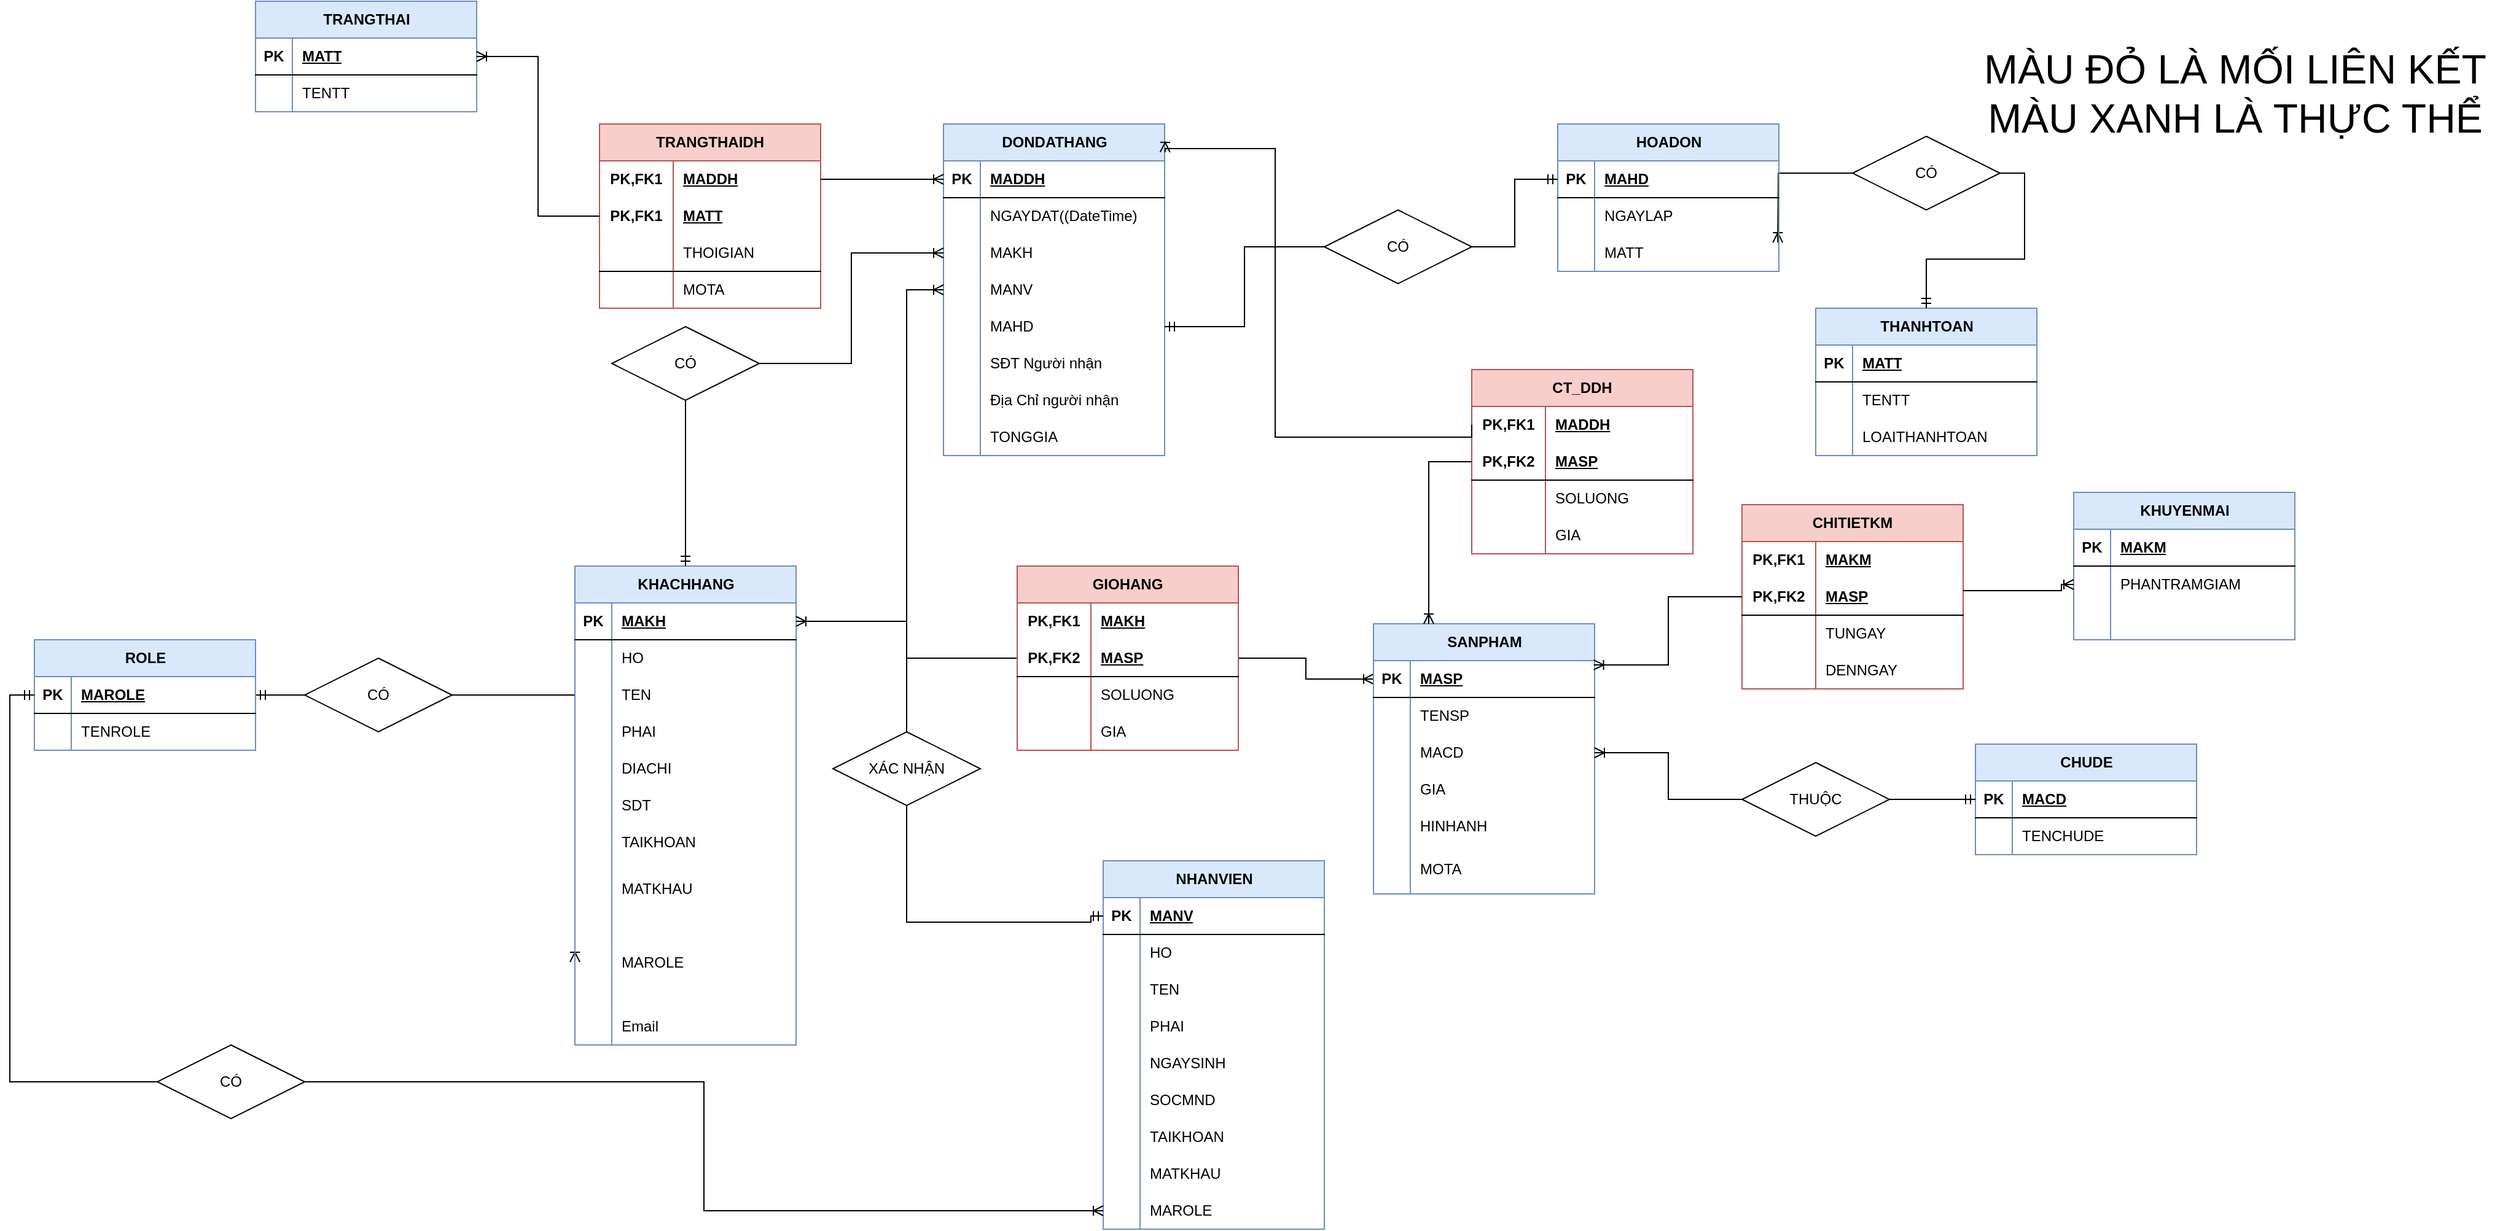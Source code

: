 <mxfile version="24.0.4" type="device">
  <diagram name="Trang-1" id="Jc2BHzUSWxm6X2-_jfzK">
    <mxGraphModel dx="744" dy="876" grid="1" gridSize="10" guides="1" tooltips="1" connect="1" arrows="1" fold="1" page="1" pageScale="1" pageWidth="2336" pageHeight="1654" math="0" shadow="0">
      <root>
        <mxCell id="0" />
        <mxCell id="1" parent="0" />
        <mxCell id="6dPLz_8HWAZf90pVG8S2-18" style="edgeStyle=orthogonalEdgeStyle;rounded=0;orthogonalLoop=1;jettySize=auto;html=1;exitX=1;exitY=0.5;exitDx=0;exitDy=0;entryX=0;entryY=0.5;entryDx=0;entryDy=0;endArrow=ERoneToMany;endFill=0;" parent="1" source="6dPLz_8HWAZf90pVG8S2-17" target="fQBzTiMutLPJ1sHb2UFc-168" edge="1">
          <mxGeometry relative="1" as="geometry">
            <mxPoint x="630" y="760" as="targetPoint" />
            <Array as="points">
              <mxPoint x="770" y="665" />
            </Array>
          </mxGeometry>
        </mxCell>
        <mxCell id="6dPLz_8HWAZf90pVG8S2-19" style="edgeStyle=orthogonalEdgeStyle;rounded=0;orthogonalLoop=1;jettySize=auto;html=1;entryX=1;entryY=0.5;entryDx=0;entryDy=0;endArrow=ERmandOne;endFill=0;" parent="1" source="6dPLz_8HWAZf90pVG8S2-17" target="GzclhJuaQVD2E9DavhMH-67" edge="1">
          <mxGeometry relative="1" as="geometry">
            <mxPoint x="540" y="695" as="targetPoint" />
          </mxGeometry>
        </mxCell>
        <mxCell id="6dPLz_8HWAZf90pVG8S2-17" value="CÓ" style="shape=rhombus;perimeter=rhombusPerimeter;whiteSpace=wrap;html=1;align=center;" parent="1" vertex="1">
          <mxGeometry x="550" y="635" width="120" height="60" as="geometry" />
        </mxCell>
        <mxCell id="6dPLz_8HWAZf90pVG8S2-38" style="edgeStyle=orthogonalEdgeStyle;rounded=0;orthogonalLoop=1;jettySize=auto;html=1;exitX=1;exitY=0.5;exitDx=0;exitDy=0;entryX=0;entryY=0.5;entryDx=0;entryDy=0;endArrow=ERoneToMany;endFill=0;" parent="1" source="GzclhJuaQVD2E9DavhMH-102" target="GzclhJuaQVD2E9DavhMH-113" edge="1">
          <mxGeometry relative="1" as="geometry">
            <mxPoint x="1060" y="1030" as="sourcePoint" />
            <mxPoint x="1500" y="720" as="targetPoint" />
          </mxGeometry>
        </mxCell>
        <mxCell id="GzclhJuaQVD2E9DavhMH-35" value="KHACHHANG" style="shape=table;startSize=30;container=1;collapsible=1;childLayout=tableLayout;fixedRows=1;rowLines=0;fontStyle=1;align=center;resizeLast=1;html=1;fillColor=#dae8fc;strokeColor=#6c8ebf;" parent="1" vertex="1">
          <mxGeometry x="770" y="560" width="180" height="390" as="geometry">
            <mxRectangle x="850" y="260" width="120" height="30" as="alternateBounds" />
          </mxGeometry>
        </mxCell>
        <mxCell id="GzclhJuaQVD2E9DavhMH-36" value="" style="shape=tableRow;horizontal=0;startSize=0;swimlaneHead=0;swimlaneBody=0;fillColor=none;collapsible=0;dropTarget=0;points=[[0,0.5],[1,0.5]];portConstraint=eastwest;top=0;left=0;right=0;bottom=1;" parent="GzclhJuaQVD2E9DavhMH-35" vertex="1">
          <mxGeometry y="30" width="180" height="30" as="geometry" />
        </mxCell>
        <mxCell id="GzclhJuaQVD2E9DavhMH-37" value="PK" style="shape=partialRectangle;connectable=0;fillColor=none;top=0;left=0;bottom=0;right=0;fontStyle=1;overflow=hidden;whiteSpace=wrap;html=1;" parent="GzclhJuaQVD2E9DavhMH-36" vertex="1">
          <mxGeometry width="30" height="30" as="geometry">
            <mxRectangle width="30" height="30" as="alternateBounds" />
          </mxGeometry>
        </mxCell>
        <mxCell id="GzclhJuaQVD2E9DavhMH-38" value="MAKH" style="shape=partialRectangle;connectable=0;fillColor=none;top=0;left=0;bottom=0;right=0;align=left;spacingLeft=6;fontStyle=5;overflow=hidden;whiteSpace=wrap;html=1;" parent="GzclhJuaQVD2E9DavhMH-36" vertex="1">
          <mxGeometry x="30" width="150" height="30" as="geometry">
            <mxRectangle width="150" height="30" as="alternateBounds" />
          </mxGeometry>
        </mxCell>
        <mxCell id="GzclhJuaQVD2E9DavhMH-39" value="" style="shape=tableRow;horizontal=0;startSize=0;swimlaneHead=0;swimlaneBody=0;fillColor=none;collapsible=0;dropTarget=0;points=[[0,0.5],[1,0.5]];portConstraint=eastwest;top=0;left=0;right=0;bottom=0;" parent="GzclhJuaQVD2E9DavhMH-35" vertex="1">
          <mxGeometry y="60" width="180" height="30" as="geometry" />
        </mxCell>
        <mxCell id="GzclhJuaQVD2E9DavhMH-40" value="" style="shape=partialRectangle;connectable=0;fillColor=none;top=0;left=0;bottom=0;right=0;editable=1;overflow=hidden;whiteSpace=wrap;html=1;" parent="GzclhJuaQVD2E9DavhMH-39" vertex="1">
          <mxGeometry width="30" height="30" as="geometry">
            <mxRectangle width="30" height="30" as="alternateBounds" />
          </mxGeometry>
        </mxCell>
        <mxCell id="GzclhJuaQVD2E9DavhMH-41" value="HO" style="shape=partialRectangle;connectable=0;fillColor=none;top=0;left=0;bottom=0;right=0;align=left;spacingLeft=6;overflow=hidden;whiteSpace=wrap;html=1;" parent="GzclhJuaQVD2E9DavhMH-39" vertex="1">
          <mxGeometry x="30" width="150" height="30" as="geometry">
            <mxRectangle width="150" height="30" as="alternateBounds" />
          </mxGeometry>
        </mxCell>
        <mxCell id="GzclhJuaQVD2E9DavhMH-42" value="" style="shape=tableRow;horizontal=0;startSize=0;swimlaneHead=0;swimlaneBody=0;fillColor=none;collapsible=0;dropTarget=0;points=[[0,0.5],[1,0.5]];portConstraint=eastwest;top=0;left=0;right=0;bottom=0;" parent="GzclhJuaQVD2E9DavhMH-35" vertex="1">
          <mxGeometry y="90" width="180" height="30" as="geometry" />
        </mxCell>
        <mxCell id="GzclhJuaQVD2E9DavhMH-43" value="" style="shape=partialRectangle;connectable=0;fillColor=none;top=0;left=0;bottom=0;right=0;editable=1;overflow=hidden;whiteSpace=wrap;html=1;" parent="GzclhJuaQVD2E9DavhMH-42" vertex="1">
          <mxGeometry width="30" height="30" as="geometry">
            <mxRectangle width="30" height="30" as="alternateBounds" />
          </mxGeometry>
        </mxCell>
        <mxCell id="GzclhJuaQVD2E9DavhMH-44" value="TEN" style="shape=partialRectangle;connectable=0;fillColor=none;top=0;left=0;bottom=0;right=0;align=left;spacingLeft=6;overflow=hidden;whiteSpace=wrap;html=1;" parent="GzclhJuaQVD2E9DavhMH-42" vertex="1">
          <mxGeometry x="30" width="150" height="30" as="geometry">
            <mxRectangle width="150" height="30" as="alternateBounds" />
          </mxGeometry>
        </mxCell>
        <mxCell id="GzclhJuaQVD2E9DavhMH-63" value="" style="shape=tableRow;horizontal=0;startSize=0;swimlaneHead=0;swimlaneBody=0;fillColor=none;collapsible=0;dropTarget=0;points=[[0,0.5],[1,0.5]];portConstraint=eastwest;top=0;left=0;right=0;bottom=0;" parent="GzclhJuaQVD2E9DavhMH-35" vertex="1">
          <mxGeometry y="120" width="180" height="30" as="geometry" />
        </mxCell>
        <mxCell id="GzclhJuaQVD2E9DavhMH-64" value="" style="shape=partialRectangle;connectable=0;fillColor=none;top=0;left=0;bottom=0;right=0;editable=1;overflow=hidden;whiteSpace=wrap;html=1;" parent="GzclhJuaQVD2E9DavhMH-63" vertex="1">
          <mxGeometry width="30" height="30" as="geometry">
            <mxRectangle width="30" height="30" as="alternateBounds" />
          </mxGeometry>
        </mxCell>
        <mxCell id="GzclhJuaQVD2E9DavhMH-65" value="PHAI" style="shape=partialRectangle;connectable=0;fillColor=none;top=0;left=0;bottom=0;right=0;align=left;spacingLeft=6;overflow=hidden;whiteSpace=wrap;html=1;" parent="GzclhJuaQVD2E9DavhMH-63" vertex="1">
          <mxGeometry x="30" width="150" height="30" as="geometry">
            <mxRectangle width="150" height="30" as="alternateBounds" />
          </mxGeometry>
        </mxCell>
        <mxCell id="GzclhJuaQVD2E9DavhMH-45" value="" style="shape=tableRow;horizontal=0;startSize=0;swimlaneHead=0;swimlaneBody=0;fillColor=none;collapsible=0;dropTarget=0;points=[[0,0.5],[1,0.5]];portConstraint=eastwest;top=0;left=0;right=0;bottom=0;" parent="GzclhJuaQVD2E9DavhMH-35" vertex="1">
          <mxGeometry y="150" width="180" height="30" as="geometry" />
        </mxCell>
        <mxCell id="GzclhJuaQVD2E9DavhMH-46" value="" style="shape=partialRectangle;connectable=0;fillColor=none;top=0;left=0;bottom=0;right=0;editable=1;overflow=hidden;whiteSpace=wrap;html=1;" parent="GzclhJuaQVD2E9DavhMH-45" vertex="1">
          <mxGeometry width="30" height="30" as="geometry">
            <mxRectangle width="30" height="30" as="alternateBounds" />
          </mxGeometry>
        </mxCell>
        <mxCell id="GzclhJuaQVD2E9DavhMH-47" value="DIACHI" style="shape=partialRectangle;connectable=0;fillColor=none;top=0;left=0;bottom=0;right=0;align=left;spacingLeft=6;overflow=hidden;whiteSpace=wrap;html=1;" parent="GzclhJuaQVD2E9DavhMH-45" vertex="1">
          <mxGeometry x="30" width="150" height="30" as="geometry">
            <mxRectangle width="150" height="30" as="alternateBounds" />
          </mxGeometry>
        </mxCell>
        <mxCell id="GzclhJuaQVD2E9DavhMH-48" value="" style="shape=tableRow;horizontal=0;startSize=0;swimlaneHead=0;swimlaneBody=0;fillColor=none;collapsible=0;dropTarget=0;points=[[0,0.5],[1,0.5]];portConstraint=eastwest;top=0;left=0;right=0;bottom=0;" parent="GzclhJuaQVD2E9DavhMH-35" vertex="1">
          <mxGeometry y="180" width="180" height="30" as="geometry" />
        </mxCell>
        <mxCell id="GzclhJuaQVD2E9DavhMH-49" value="" style="shape=partialRectangle;connectable=0;fillColor=none;top=0;left=0;bottom=0;right=0;editable=1;overflow=hidden;whiteSpace=wrap;html=1;" parent="GzclhJuaQVD2E9DavhMH-48" vertex="1">
          <mxGeometry width="30" height="30" as="geometry">
            <mxRectangle width="30" height="30" as="alternateBounds" />
          </mxGeometry>
        </mxCell>
        <mxCell id="GzclhJuaQVD2E9DavhMH-50" value="SDT" style="shape=partialRectangle;connectable=0;fillColor=none;top=0;left=0;bottom=0;right=0;align=left;spacingLeft=6;overflow=hidden;whiteSpace=wrap;html=1;" parent="GzclhJuaQVD2E9DavhMH-48" vertex="1">
          <mxGeometry x="30" width="150" height="30" as="geometry">
            <mxRectangle width="150" height="30" as="alternateBounds" />
          </mxGeometry>
        </mxCell>
        <mxCell id="GzclhJuaQVD2E9DavhMH-79" value="" style="shape=tableRow;horizontal=0;startSize=0;swimlaneHead=0;swimlaneBody=0;fillColor=none;collapsible=0;dropTarget=0;points=[[0,0.5],[1,0.5]];portConstraint=eastwest;top=0;left=0;right=0;bottom=0;" parent="GzclhJuaQVD2E9DavhMH-35" vertex="1">
          <mxGeometry y="210" width="180" height="30" as="geometry" />
        </mxCell>
        <mxCell id="GzclhJuaQVD2E9DavhMH-80" value="" style="shape=partialRectangle;connectable=0;fillColor=none;top=0;left=0;bottom=0;right=0;editable=1;overflow=hidden;whiteSpace=wrap;html=1;" parent="GzclhJuaQVD2E9DavhMH-79" vertex="1">
          <mxGeometry width="30" height="30" as="geometry">
            <mxRectangle width="30" height="30" as="alternateBounds" />
          </mxGeometry>
        </mxCell>
        <mxCell id="GzclhJuaQVD2E9DavhMH-81" value="TAIKHOAN" style="shape=partialRectangle;connectable=0;fillColor=none;top=0;left=0;bottom=0;right=0;align=left;spacingLeft=6;overflow=hidden;whiteSpace=wrap;html=1;" parent="GzclhJuaQVD2E9DavhMH-79" vertex="1">
          <mxGeometry x="30" width="150" height="30" as="geometry">
            <mxRectangle width="150" height="30" as="alternateBounds" />
          </mxGeometry>
        </mxCell>
        <mxCell id="GzclhJuaQVD2E9DavhMH-82" value="" style="shape=tableRow;horizontal=0;startSize=0;swimlaneHead=0;swimlaneBody=0;fillColor=none;collapsible=0;dropTarget=0;points=[[0,0.5],[1,0.5]];portConstraint=eastwest;top=0;left=0;right=0;bottom=0;" parent="GzclhJuaQVD2E9DavhMH-35" vertex="1">
          <mxGeometry y="240" width="180" height="45" as="geometry" />
        </mxCell>
        <mxCell id="GzclhJuaQVD2E9DavhMH-83" value="" style="shape=partialRectangle;connectable=0;fillColor=none;top=0;left=0;bottom=0;right=0;editable=1;overflow=hidden;whiteSpace=wrap;html=1;" parent="GzclhJuaQVD2E9DavhMH-82" vertex="1">
          <mxGeometry width="30" height="45" as="geometry">
            <mxRectangle width="30" height="45" as="alternateBounds" />
          </mxGeometry>
        </mxCell>
        <mxCell id="GzclhJuaQVD2E9DavhMH-84" value="MATKHAU" style="shape=partialRectangle;connectable=0;fillColor=none;top=0;left=0;bottom=0;right=0;align=left;spacingLeft=6;overflow=hidden;whiteSpace=wrap;html=1;" parent="GzclhJuaQVD2E9DavhMH-82" vertex="1">
          <mxGeometry x="30" width="150" height="45" as="geometry">
            <mxRectangle width="150" height="45" as="alternateBounds" />
          </mxGeometry>
        </mxCell>
        <mxCell id="fQBzTiMutLPJ1sHb2UFc-168" value="" style="shape=tableRow;horizontal=0;startSize=0;swimlaneHead=0;swimlaneBody=0;fillColor=none;collapsible=0;dropTarget=0;points=[[0,0.5],[1,0.5]];portConstraint=eastwest;top=0;left=0;right=0;bottom=0;" parent="GzclhJuaQVD2E9DavhMH-35" vertex="1">
          <mxGeometry y="285" width="180" height="75" as="geometry" />
        </mxCell>
        <mxCell id="fQBzTiMutLPJ1sHb2UFc-169" value="" style="shape=partialRectangle;connectable=0;fillColor=none;top=0;left=0;bottom=0;right=0;editable=1;overflow=hidden;whiteSpace=wrap;html=1;" parent="fQBzTiMutLPJ1sHb2UFc-168" vertex="1">
          <mxGeometry width="30" height="75" as="geometry">
            <mxRectangle width="30" height="75" as="alternateBounds" />
          </mxGeometry>
        </mxCell>
        <mxCell id="fQBzTiMutLPJ1sHb2UFc-170" value="MAROLE" style="shape=partialRectangle;connectable=0;fillColor=none;top=0;left=0;bottom=0;right=0;align=left;spacingLeft=6;overflow=hidden;whiteSpace=wrap;html=1;" parent="fQBzTiMutLPJ1sHb2UFc-168" vertex="1">
          <mxGeometry x="30" width="150" height="75" as="geometry">
            <mxRectangle width="150" height="75" as="alternateBounds" />
          </mxGeometry>
        </mxCell>
        <mxCell id="233yC7vP85ixiQWr-DbZ-8" value="" style="shape=tableRow;horizontal=0;startSize=0;swimlaneHead=0;swimlaneBody=0;fillColor=none;collapsible=0;dropTarget=0;points=[[0,0.5],[1,0.5]];portConstraint=eastwest;top=0;left=0;right=0;bottom=0;" parent="GzclhJuaQVD2E9DavhMH-35" vertex="1">
          <mxGeometry y="360" width="180" height="30" as="geometry" />
        </mxCell>
        <mxCell id="233yC7vP85ixiQWr-DbZ-9" value="" style="shape=partialRectangle;connectable=0;fillColor=none;top=0;left=0;bottom=0;right=0;editable=1;overflow=hidden;whiteSpace=wrap;html=1;" parent="233yC7vP85ixiQWr-DbZ-8" vertex="1">
          <mxGeometry width="30" height="30" as="geometry">
            <mxRectangle width="30" height="30" as="alternateBounds" />
          </mxGeometry>
        </mxCell>
        <mxCell id="233yC7vP85ixiQWr-DbZ-10" value="Email" style="shape=partialRectangle;connectable=0;fillColor=none;top=0;left=0;bottom=0;right=0;align=left;spacingLeft=6;overflow=hidden;whiteSpace=wrap;html=1;" parent="233yC7vP85ixiQWr-DbZ-8" vertex="1">
          <mxGeometry x="30" width="150" height="30" as="geometry">
            <mxRectangle width="150" height="30" as="alternateBounds" />
          </mxGeometry>
        </mxCell>
        <mxCell id="GzclhJuaQVD2E9DavhMH-66" value="ROLE" style="shape=table;startSize=30;container=1;collapsible=1;childLayout=tableLayout;fixedRows=1;rowLines=0;fontStyle=1;align=center;resizeLast=1;html=1;fillColor=#dae8fc;strokeColor=#6c8ebf;" parent="1" vertex="1">
          <mxGeometry x="330" y="620" width="180" height="90" as="geometry" />
        </mxCell>
        <mxCell id="GzclhJuaQVD2E9DavhMH-67" value="" style="shape=tableRow;horizontal=0;startSize=0;swimlaneHead=0;swimlaneBody=0;fillColor=none;collapsible=0;dropTarget=0;points=[[0,0.5],[1,0.5]];portConstraint=eastwest;top=0;left=0;right=0;bottom=1;" parent="GzclhJuaQVD2E9DavhMH-66" vertex="1">
          <mxGeometry y="30" width="180" height="30" as="geometry" />
        </mxCell>
        <mxCell id="GzclhJuaQVD2E9DavhMH-68" value="PK" style="shape=partialRectangle;connectable=0;fillColor=none;top=0;left=0;bottom=0;right=0;fontStyle=1;overflow=hidden;whiteSpace=wrap;html=1;" parent="GzclhJuaQVD2E9DavhMH-67" vertex="1">
          <mxGeometry width="30" height="30" as="geometry">
            <mxRectangle width="30" height="30" as="alternateBounds" />
          </mxGeometry>
        </mxCell>
        <mxCell id="GzclhJuaQVD2E9DavhMH-69" value="MAROLE" style="shape=partialRectangle;connectable=0;fillColor=none;top=0;left=0;bottom=0;right=0;align=left;spacingLeft=6;fontStyle=5;overflow=hidden;whiteSpace=wrap;html=1;" parent="GzclhJuaQVD2E9DavhMH-67" vertex="1">
          <mxGeometry x="30" width="150" height="30" as="geometry">
            <mxRectangle width="150" height="30" as="alternateBounds" />
          </mxGeometry>
        </mxCell>
        <mxCell id="GzclhJuaQVD2E9DavhMH-70" value="" style="shape=tableRow;horizontal=0;startSize=0;swimlaneHead=0;swimlaneBody=0;fillColor=none;collapsible=0;dropTarget=0;points=[[0,0.5],[1,0.5]];portConstraint=eastwest;top=0;left=0;right=0;bottom=0;" parent="GzclhJuaQVD2E9DavhMH-66" vertex="1">
          <mxGeometry y="60" width="180" height="30" as="geometry" />
        </mxCell>
        <mxCell id="GzclhJuaQVD2E9DavhMH-71" value="" style="shape=partialRectangle;connectable=0;fillColor=none;top=0;left=0;bottom=0;right=0;editable=1;overflow=hidden;whiteSpace=wrap;html=1;" parent="GzclhJuaQVD2E9DavhMH-70" vertex="1">
          <mxGeometry width="30" height="30" as="geometry">
            <mxRectangle width="30" height="30" as="alternateBounds" />
          </mxGeometry>
        </mxCell>
        <mxCell id="GzclhJuaQVD2E9DavhMH-72" value="TENROLE" style="shape=partialRectangle;connectable=0;fillColor=none;top=0;left=0;bottom=0;right=0;align=left;spacingLeft=6;overflow=hidden;whiteSpace=wrap;html=1;" parent="GzclhJuaQVD2E9DavhMH-70" vertex="1">
          <mxGeometry x="30" width="150" height="30" as="geometry">
            <mxRectangle width="150" height="30" as="alternateBounds" />
          </mxGeometry>
        </mxCell>
        <mxCell id="GzclhJuaQVD2E9DavhMH-111" style="edgeStyle=orthogonalEdgeStyle;rounded=0;orthogonalLoop=1;jettySize=auto;html=1;exitX=0;exitY=0.5;exitDx=0;exitDy=0;entryX=1;entryY=0.5;entryDx=0;entryDy=0;endArrow=ERoneToMany;endFill=0;" parent="1" source="GzclhJuaQVD2E9DavhMH-102" target="GzclhJuaQVD2E9DavhMH-36" edge="1">
          <mxGeometry relative="1" as="geometry">
            <mxPoint x="1080" y="910" as="targetPoint" />
          </mxGeometry>
        </mxCell>
        <mxCell id="GzclhJuaQVD2E9DavhMH-98" value="GIOHANG" style="shape=table;startSize=30;container=1;collapsible=1;childLayout=tableLayout;fixedRows=1;rowLines=0;fontStyle=1;align=center;resizeLast=1;html=1;whiteSpace=wrap;fillColor=#f8cecc;strokeColor=#b85450;" parent="1" vertex="1">
          <mxGeometry x="1130" y="560" width="180" height="150" as="geometry" />
        </mxCell>
        <mxCell id="GzclhJuaQVD2E9DavhMH-99" value="" style="shape=tableRow;horizontal=0;startSize=0;swimlaneHead=0;swimlaneBody=0;fillColor=none;collapsible=0;dropTarget=0;points=[[0,0.5],[1,0.5]];portConstraint=eastwest;top=0;left=0;right=0;bottom=0;html=1;" parent="GzclhJuaQVD2E9DavhMH-98" vertex="1">
          <mxGeometry y="30" width="180" height="30" as="geometry" />
        </mxCell>
        <mxCell id="GzclhJuaQVD2E9DavhMH-100" value="PK,FK1" style="shape=partialRectangle;connectable=0;fillColor=none;top=0;left=0;bottom=0;right=0;fontStyle=1;overflow=hidden;html=1;whiteSpace=wrap;" parent="GzclhJuaQVD2E9DavhMH-99" vertex="1">
          <mxGeometry width="60" height="30" as="geometry">
            <mxRectangle width="60" height="30" as="alternateBounds" />
          </mxGeometry>
        </mxCell>
        <mxCell id="GzclhJuaQVD2E9DavhMH-101" value="MAKH" style="shape=partialRectangle;connectable=0;fillColor=none;top=0;left=0;bottom=0;right=0;align=left;spacingLeft=6;fontStyle=5;overflow=hidden;html=1;whiteSpace=wrap;" parent="GzclhJuaQVD2E9DavhMH-99" vertex="1">
          <mxGeometry x="60" width="120" height="30" as="geometry">
            <mxRectangle width="120" height="30" as="alternateBounds" />
          </mxGeometry>
        </mxCell>
        <mxCell id="GzclhJuaQVD2E9DavhMH-102" value="" style="shape=tableRow;horizontal=0;startSize=0;swimlaneHead=0;swimlaneBody=0;fillColor=none;collapsible=0;dropTarget=0;points=[[0,0.5],[1,0.5]];portConstraint=eastwest;top=0;left=0;right=0;bottom=1;html=1;" parent="GzclhJuaQVD2E9DavhMH-98" vertex="1">
          <mxGeometry y="60" width="180" height="30" as="geometry" />
        </mxCell>
        <mxCell id="GzclhJuaQVD2E9DavhMH-103" value="PK,FK2" style="shape=partialRectangle;connectable=0;fillColor=none;top=0;left=0;bottom=0;right=0;fontStyle=1;overflow=hidden;html=1;whiteSpace=wrap;" parent="GzclhJuaQVD2E9DavhMH-102" vertex="1">
          <mxGeometry width="60" height="30" as="geometry">
            <mxRectangle width="60" height="30" as="alternateBounds" />
          </mxGeometry>
        </mxCell>
        <mxCell id="GzclhJuaQVD2E9DavhMH-104" value="MASP" style="shape=partialRectangle;connectable=0;fillColor=none;top=0;left=0;bottom=0;right=0;align=left;spacingLeft=6;fontStyle=5;overflow=hidden;html=1;whiteSpace=wrap;" parent="GzclhJuaQVD2E9DavhMH-102" vertex="1">
          <mxGeometry x="60" width="120" height="30" as="geometry">
            <mxRectangle width="120" height="30" as="alternateBounds" />
          </mxGeometry>
        </mxCell>
        <mxCell id="GzclhJuaQVD2E9DavhMH-105" value="" style="shape=tableRow;horizontal=0;startSize=0;swimlaneHead=0;swimlaneBody=0;fillColor=none;collapsible=0;dropTarget=0;points=[[0,0.5],[1,0.5]];portConstraint=eastwest;top=0;left=0;right=0;bottom=0;html=1;" parent="GzclhJuaQVD2E9DavhMH-98" vertex="1">
          <mxGeometry y="90" width="180" height="30" as="geometry" />
        </mxCell>
        <mxCell id="GzclhJuaQVD2E9DavhMH-106" value="" style="shape=partialRectangle;connectable=0;fillColor=none;top=0;left=0;bottom=0;right=0;editable=1;overflow=hidden;html=1;whiteSpace=wrap;" parent="GzclhJuaQVD2E9DavhMH-105" vertex="1">
          <mxGeometry width="60" height="30" as="geometry">
            <mxRectangle width="60" height="30" as="alternateBounds" />
          </mxGeometry>
        </mxCell>
        <mxCell id="GzclhJuaQVD2E9DavhMH-107" value="SOLUONG" style="shape=partialRectangle;connectable=0;fillColor=none;top=0;left=0;bottom=0;right=0;align=left;spacingLeft=6;overflow=hidden;html=1;whiteSpace=wrap;" parent="GzclhJuaQVD2E9DavhMH-105" vertex="1">
          <mxGeometry x="60" width="120" height="30" as="geometry">
            <mxRectangle width="120" height="30" as="alternateBounds" />
          </mxGeometry>
        </mxCell>
        <mxCell id="GzclhJuaQVD2E9DavhMH-108" value="" style="shape=tableRow;horizontal=0;startSize=0;swimlaneHead=0;swimlaneBody=0;fillColor=none;collapsible=0;dropTarget=0;points=[[0,0.5],[1,0.5]];portConstraint=eastwest;top=0;left=0;right=0;bottom=0;html=1;" parent="GzclhJuaQVD2E9DavhMH-98" vertex="1">
          <mxGeometry y="120" width="180" height="30" as="geometry" />
        </mxCell>
        <mxCell id="GzclhJuaQVD2E9DavhMH-109" value="" style="shape=partialRectangle;connectable=0;fillColor=none;top=0;left=0;bottom=0;right=0;editable=1;overflow=hidden;html=1;whiteSpace=wrap;" parent="GzclhJuaQVD2E9DavhMH-108" vertex="1">
          <mxGeometry width="60" height="30" as="geometry">
            <mxRectangle width="60" height="30" as="alternateBounds" />
          </mxGeometry>
        </mxCell>
        <mxCell id="GzclhJuaQVD2E9DavhMH-110" value="GIA" style="shape=partialRectangle;connectable=0;fillColor=none;top=0;left=0;bottom=0;right=0;align=left;spacingLeft=6;overflow=hidden;html=1;whiteSpace=wrap;" parent="GzclhJuaQVD2E9DavhMH-108" vertex="1">
          <mxGeometry x="60" width="120" height="30" as="geometry">
            <mxRectangle width="120" height="30" as="alternateBounds" />
          </mxGeometry>
        </mxCell>
        <mxCell id="GzclhJuaQVD2E9DavhMH-112" value="SANPHAM" style="shape=table;startSize=30;container=1;collapsible=1;childLayout=tableLayout;fixedRows=1;rowLines=0;fontStyle=1;align=center;resizeLast=1;html=1;fillColor=#dae8fc;strokeColor=#6c8ebf;" parent="1" vertex="1">
          <mxGeometry x="1420" y="607" width="180" height="220" as="geometry" />
        </mxCell>
        <mxCell id="GzclhJuaQVD2E9DavhMH-113" value="" style="shape=tableRow;horizontal=0;startSize=0;swimlaneHead=0;swimlaneBody=0;fillColor=none;collapsible=0;dropTarget=0;points=[[0,0.5],[1,0.5]];portConstraint=eastwest;top=0;left=0;right=0;bottom=1;" parent="GzclhJuaQVD2E9DavhMH-112" vertex="1">
          <mxGeometry y="30" width="180" height="30" as="geometry" />
        </mxCell>
        <mxCell id="GzclhJuaQVD2E9DavhMH-114" value="PK" style="shape=partialRectangle;connectable=0;fillColor=none;top=0;left=0;bottom=0;right=0;fontStyle=1;overflow=hidden;whiteSpace=wrap;html=1;" parent="GzclhJuaQVD2E9DavhMH-113" vertex="1">
          <mxGeometry width="30" height="30" as="geometry">
            <mxRectangle width="30" height="30" as="alternateBounds" />
          </mxGeometry>
        </mxCell>
        <mxCell id="GzclhJuaQVD2E9DavhMH-115" value="MASP" style="shape=partialRectangle;connectable=0;fillColor=none;top=0;left=0;bottom=0;right=0;align=left;spacingLeft=6;fontStyle=5;overflow=hidden;whiteSpace=wrap;html=1;" parent="GzclhJuaQVD2E9DavhMH-113" vertex="1">
          <mxGeometry x="30" width="150" height="30" as="geometry">
            <mxRectangle width="150" height="30" as="alternateBounds" />
          </mxGeometry>
        </mxCell>
        <mxCell id="GzclhJuaQVD2E9DavhMH-228" value="" style="shape=tableRow;horizontal=0;startSize=0;swimlaneHead=0;swimlaneBody=0;fillColor=none;collapsible=0;dropTarget=0;points=[[0,0.5],[1,0.5]];portConstraint=eastwest;top=0;left=0;right=0;bottom=0;" parent="GzclhJuaQVD2E9DavhMH-112" vertex="1">
          <mxGeometry y="60" width="180" height="30" as="geometry" />
        </mxCell>
        <mxCell id="GzclhJuaQVD2E9DavhMH-229" value="" style="shape=partialRectangle;connectable=0;fillColor=none;top=0;left=0;bottom=0;right=0;editable=1;overflow=hidden;whiteSpace=wrap;html=1;" parent="GzclhJuaQVD2E9DavhMH-228" vertex="1">
          <mxGeometry width="30" height="30" as="geometry">
            <mxRectangle width="30" height="30" as="alternateBounds" />
          </mxGeometry>
        </mxCell>
        <mxCell id="GzclhJuaQVD2E9DavhMH-230" value="TENSP" style="shape=partialRectangle;connectable=0;fillColor=none;top=0;left=0;bottom=0;right=0;align=left;spacingLeft=6;overflow=hidden;whiteSpace=wrap;html=1;" parent="GzclhJuaQVD2E9DavhMH-228" vertex="1">
          <mxGeometry x="30" width="150" height="30" as="geometry">
            <mxRectangle width="150" height="30" as="alternateBounds" />
          </mxGeometry>
        </mxCell>
        <mxCell id="GzclhJuaQVD2E9DavhMH-231" value="" style="shape=tableRow;horizontal=0;startSize=0;swimlaneHead=0;swimlaneBody=0;fillColor=none;collapsible=0;dropTarget=0;points=[[0,0.5],[1,0.5]];portConstraint=eastwest;top=0;left=0;right=0;bottom=0;" parent="GzclhJuaQVD2E9DavhMH-112" vertex="1">
          <mxGeometry y="90" width="180" height="30" as="geometry" />
        </mxCell>
        <mxCell id="GzclhJuaQVD2E9DavhMH-232" value="" style="shape=partialRectangle;connectable=0;fillColor=none;top=0;left=0;bottom=0;right=0;editable=1;overflow=hidden;whiteSpace=wrap;html=1;" parent="GzclhJuaQVD2E9DavhMH-231" vertex="1">
          <mxGeometry width="30" height="30" as="geometry">
            <mxRectangle width="30" height="30" as="alternateBounds" />
          </mxGeometry>
        </mxCell>
        <mxCell id="GzclhJuaQVD2E9DavhMH-233" value="MACD" style="shape=partialRectangle;connectable=0;fillColor=none;top=0;left=0;bottom=0;right=0;align=left;spacingLeft=6;overflow=hidden;whiteSpace=wrap;html=1;" parent="GzclhJuaQVD2E9DavhMH-231" vertex="1">
          <mxGeometry x="30" width="150" height="30" as="geometry">
            <mxRectangle width="150" height="30" as="alternateBounds" />
          </mxGeometry>
        </mxCell>
        <mxCell id="GzclhJuaQVD2E9DavhMH-116" value="" style="shape=tableRow;horizontal=0;startSize=0;swimlaneHead=0;swimlaneBody=0;fillColor=none;collapsible=0;dropTarget=0;points=[[0,0.5],[1,0.5]];portConstraint=eastwest;top=0;left=0;right=0;bottom=0;" parent="GzclhJuaQVD2E9DavhMH-112" vertex="1">
          <mxGeometry y="120" width="180" height="30" as="geometry" />
        </mxCell>
        <mxCell id="GzclhJuaQVD2E9DavhMH-117" value="" style="shape=partialRectangle;connectable=0;fillColor=none;top=0;left=0;bottom=0;right=0;editable=1;overflow=hidden;whiteSpace=wrap;html=1;" parent="GzclhJuaQVD2E9DavhMH-116" vertex="1">
          <mxGeometry width="30" height="30" as="geometry">
            <mxRectangle width="30" height="30" as="alternateBounds" />
          </mxGeometry>
        </mxCell>
        <mxCell id="GzclhJuaQVD2E9DavhMH-118" value="GIA" style="shape=partialRectangle;connectable=0;fillColor=none;top=0;left=0;bottom=0;right=0;align=left;spacingLeft=6;overflow=hidden;whiteSpace=wrap;html=1;" parent="GzclhJuaQVD2E9DavhMH-116" vertex="1">
          <mxGeometry x="30" width="150" height="30" as="geometry">
            <mxRectangle width="150" height="30" as="alternateBounds" />
          </mxGeometry>
        </mxCell>
        <mxCell id="GzclhJuaQVD2E9DavhMH-173" value="" style="shape=tableRow;horizontal=0;startSize=0;swimlaneHead=0;swimlaneBody=0;fillColor=none;collapsible=0;dropTarget=0;points=[[0,0.5],[1,0.5]];portConstraint=eastwest;top=0;left=0;right=0;bottom=0;" parent="GzclhJuaQVD2E9DavhMH-112" vertex="1">
          <mxGeometry y="150" width="180" height="30" as="geometry" />
        </mxCell>
        <mxCell id="GzclhJuaQVD2E9DavhMH-174" value="" style="shape=partialRectangle;connectable=0;fillColor=none;top=0;left=0;bottom=0;right=0;editable=1;overflow=hidden;whiteSpace=wrap;html=1;" parent="GzclhJuaQVD2E9DavhMH-173" vertex="1">
          <mxGeometry width="30" height="30" as="geometry">
            <mxRectangle width="30" height="30" as="alternateBounds" />
          </mxGeometry>
        </mxCell>
        <mxCell id="GzclhJuaQVD2E9DavhMH-175" value="HINHANH" style="shape=partialRectangle;connectable=0;fillColor=none;top=0;left=0;bottom=0;right=0;align=left;spacingLeft=6;overflow=hidden;whiteSpace=wrap;html=1;" parent="GzclhJuaQVD2E9DavhMH-173" vertex="1">
          <mxGeometry x="30" width="150" height="30" as="geometry">
            <mxRectangle width="150" height="30" as="alternateBounds" />
          </mxGeometry>
        </mxCell>
        <mxCell id="GzclhJuaQVD2E9DavhMH-125" value="" style="shape=tableRow;horizontal=0;startSize=0;swimlaneHead=0;swimlaneBody=0;fillColor=none;collapsible=0;dropTarget=0;points=[[0,0.5],[1,0.5]];portConstraint=eastwest;top=0;left=0;right=0;bottom=0;" parent="GzclhJuaQVD2E9DavhMH-112" vertex="1">
          <mxGeometry y="180" width="180" height="40" as="geometry" />
        </mxCell>
        <mxCell id="GzclhJuaQVD2E9DavhMH-126" value="" style="shape=partialRectangle;connectable=0;fillColor=none;top=0;left=0;bottom=0;right=0;editable=1;overflow=hidden;whiteSpace=wrap;html=1;" parent="GzclhJuaQVD2E9DavhMH-125" vertex="1">
          <mxGeometry width="30" height="40" as="geometry">
            <mxRectangle width="30" height="40" as="alternateBounds" />
          </mxGeometry>
        </mxCell>
        <mxCell id="GzclhJuaQVD2E9DavhMH-127" value="MOTA" style="shape=partialRectangle;connectable=0;fillColor=none;top=0;left=0;bottom=0;right=0;align=left;spacingLeft=6;overflow=hidden;whiteSpace=wrap;html=1;" parent="GzclhJuaQVD2E9DavhMH-125" vertex="1">
          <mxGeometry x="30" width="150" height="40" as="geometry">
            <mxRectangle width="150" height="40" as="alternateBounds" />
          </mxGeometry>
        </mxCell>
        <mxCell id="GzclhJuaQVD2E9DavhMH-128" value="CHUDE" style="shape=table;startSize=30;container=1;collapsible=1;childLayout=tableLayout;fixedRows=1;rowLines=0;fontStyle=1;align=center;resizeLast=1;html=1;fillColor=#dae8fc;strokeColor=#6c8ebf;" parent="1" vertex="1">
          <mxGeometry x="1910" y="705" width="180" height="90" as="geometry" />
        </mxCell>
        <mxCell id="GzclhJuaQVD2E9DavhMH-129" value="" style="shape=tableRow;horizontal=0;startSize=0;swimlaneHead=0;swimlaneBody=0;fillColor=none;collapsible=0;dropTarget=0;points=[[0,0.5],[1,0.5]];portConstraint=eastwest;top=0;left=0;right=0;bottom=1;" parent="GzclhJuaQVD2E9DavhMH-128" vertex="1">
          <mxGeometry y="30" width="180" height="30" as="geometry" />
        </mxCell>
        <mxCell id="GzclhJuaQVD2E9DavhMH-130" value="PK" style="shape=partialRectangle;connectable=0;fillColor=none;top=0;left=0;bottom=0;right=0;fontStyle=1;overflow=hidden;whiteSpace=wrap;html=1;" parent="GzclhJuaQVD2E9DavhMH-129" vertex="1">
          <mxGeometry width="30" height="30" as="geometry">
            <mxRectangle width="30" height="30" as="alternateBounds" />
          </mxGeometry>
        </mxCell>
        <mxCell id="GzclhJuaQVD2E9DavhMH-131" value="MACD" style="shape=partialRectangle;connectable=0;fillColor=none;top=0;left=0;bottom=0;right=0;align=left;spacingLeft=6;fontStyle=5;overflow=hidden;whiteSpace=wrap;html=1;" parent="GzclhJuaQVD2E9DavhMH-129" vertex="1">
          <mxGeometry x="30" width="150" height="30" as="geometry">
            <mxRectangle width="150" height="30" as="alternateBounds" />
          </mxGeometry>
        </mxCell>
        <mxCell id="GzclhJuaQVD2E9DavhMH-132" value="" style="shape=tableRow;horizontal=0;startSize=0;swimlaneHead=0;swimlaneBody=0;fillColor=none;collapsible=0;dropTarget=0;points=[[0,0.5],[1,0.5]];portConstraint=eastwest;top=0;left=0;right=0;bottom=0;" parent="GzclhJuaQVD2E9DavhMH-128" vertex="1">
          <mxGeometry y="60" width="180" height="30" as="geometry" />
        </mxCell>
        <mxCell id="GzclhJuaQVD2E9DavhMH-133" value="" style="shape=partialRectangle;connectable=0;fillColor=none;top=0;left=0;bottom=0;right=0;editable=1;overflow=hidden;whiteSpace=wrap;html=1;" parent="GzclhJuaQVD2E9DavhMH-132" vertex="1">
          <mxGeometry width="30" height="30" as="geometry">
            <mxRectangle width="30" height="30" as="alternateBounds" />
          </mxGeometry>
        </mxCell>
        <mxCell id="GzclhJuaQVD2E9DavhMH-134" value="TENCHUDE" style="shape=partialRectangle;connectable=0;fillColor=none;top=0;left=0;bottom=0;right=0;align=left;spacingLeft=6;overflow=hidden;whiteSpace=wrap;html=1;" parent="GzclhJuaQVD2E9DavhMH-132" vertex="1">
          <mxGeometry x="30" width="150" height="30" as="geometry">
            <mxRectangle width="150" height="30" as="alternateBounds" />
          </mxGeometry>
        </mxCell>
        <mxCell id="GzclhJuaQVD2E9DavhMH-237" style="edgeStyle=orthogonalEdgeStyle;rounded=0;orthogonalLoop=1;jettySize=auto;html=1;exitX=1;exitY=0.5;exitDx=0;exitDy=0;entryX=0;entryY=0.5;entryDx=0;entryDy=0;endArrow=ERmandOne;endFill=0;" parent="1" source="GzclhJuaQVD2E9DavhMH-236" target="GzclhJuaQVD2E9DavhMH-129" edge="1">
          <mxGeometry relative="1" as="geometry" />
        </mxCell>
        <mxCell id="GzclhJuaQVD2E9DavhMH-238" style="edgeStyle=orthogonalEdgeStyle;rounded=0;orthogonalLoop=1;jettySize=auto;html=1;exitX=0;exitY=0.5;exitDx=0;exitDy=0;entryX=1;entryY=0.5;entryDx=0;entryDy=0;endArrow=ERoneToMany;endFill=0;" parent="1" source="GzclhJuaQVD2E9DavhMH-236" target="GzclhJuaQVD2E9DavhMH-231" edge="1">
          <mxGeometry relative="1" as="geometry" />
        </mxCell>
        <mxCell id="GzclhJuaQVD2E9DavhMH-236" value="THUỘC" style="shape=rhombus;perimeter=rhombusPerimeter;whiteSpace=wrap;html=1;align=center;" parent="1" vertex="1">
          <mxGeometry x="1720" y="720" width="120" height="60" as="geometry" />
        </mxCell>
        <mxCell id="GzclhJuaQVD2E9DavhMH-239" value="DONDATHANG" style="shape=table;startSize=30;container=1;collapsible=1;childLayout=tableLayout;fixedRows=1;rowLines=0;fontStyle=1;align=center;resizeLast=1;html=1;fillColor=#dae8fc;strokeColor=#6c8ebf;" parent="1" vertex="1">
          <mxGeometry x="1070" y="200" width="180" height="270" as="geometry">
            <mxRectangle x="1150" y="260" width="120" height="30" as="alternateBounds" />
          </mxGeometry>
        </mxCell>
        <mxCell id="GzclhJuaQVD2E9DavhMH-240" value="" style="shape=tableRow;horizontal=0;startSize=0;swimlaneHead=0;swimlaneBody=0;fillColor=none;collapsible=0;dropTarget=0;points=[[0,0.5],[1,0.5]];portConstraint=eastwest;top=0;left=0;right=0;bottom=1;" parent="GzclhJuaQVD2E9DavhMH-239" vertex="1">
          <mxGeometry y="30" width="180" height="30" as="geometry" />
        </mxCell>
        <mxCell id="GzclhJuaQVD2E9DavhMH-241" value="PK" style="shape=partialRectangle;connectable=0;fillColor=none;top=0;left=0;bottom=0;right=0;fontStyle=1;overflow=hidden;whiteSpace=wrap;html=1;" parent="GzclhJuaQVD2E9DavhMH-240" vertex="1">
          <mxGeometry width="30" height="30" as="geometry">
            <mxRectangle width="30" height="30" as="alternateBounds" />
          </mxGeometry>
        </mxCell>
        <mxCell id="GzclhJuaQVD2E9DavhMH-242" value="MADDH" style="shape=partialRectangle;connectable=0;fillColor=none;top=0;left=0;bottom=0;right=0;align=left;spacingLeft=6;fontStyle=5;overflow=hidden;whiteSpace=wrap;html=1;" parent="GzclhJuaQVD2E9DavhMH-240" vertex="1">
          <mxGeometry x="30" width="150" height="30" as="geometry">
            <mxRectangle width="150" height="30" as="alternateBounds" />
          </mxGeometry>
        </mxCell>
        <mxCell id="GzclhJuaQVD2E9DavhMH-243" value="" style="shape=tableRow;horizontal=0;startSize=0;swimlaneHead=0;swimlaneBody=0;fillColor=none;collapsible=0;dropTarget=0;points=[[0,0.5],[1,0.5]];portConstraint=eastwest;top=0;left=0;right=0;bottom=0;" parent="GzclhJuaQVD2E9DavhMH-239" vertex="1">
          <mxGeometry y="60" width="180" height="30" as="geometry" />
        </mxCell>
        <mxCell id="GzclhJuaQVD2E9DavhMH-244" value="" style="shape=partialRectangle;connectable=0;fillColor=none;top=0;left=0;bottom=0;right=0;editable=1;overflow=hidden;whiteSpace=wrap;html=1;" parent="GzclhJuaQVD2E9DavhMH-243" vertex="1">
          <mxGeometry width="30" height="30" as="geometry">
            <mxRectangle width="30" height="30" as="alternateBounds" />
          </mxGeometry>
        </mxCell>
        <mxCell id="GzclhJuaQVD2E9DavhMH-245" value="NGAYDAT((DateTime)" style="shape=partialRectangle;connectable=0;fillColor=none;top=0;left=0;bottom=0;right=0;align=left;spacingLeft=6;overflow=hidden;whiteSpace=wrap;html=1;" parent="GzclhJuaQVD2E9DavhMH-243" vertex="1">
          <mxGeometry x="30" width="150" height="30" as="geometry">
            <mxRectangle width="150" height="30" as="alternateBounds" />
          </mxGeometry>
        </mxCell>
        <mxCell id="fQBzTiMutLPJ1sHb2UFc-78" value="" style="shape=tableRow;horizontal=0;startSize=0;swimlaneHead=0;swimlaneBody=0;fillColor=none;collapsible=0;dropTarget=0;points=[[0,0.5],[1,0.5]];portConstraint=eastwest;top=0;left=0;right=0;bottom=0;" parent="GzclhJuaQVD2E9DavhMH-239" vertex="1">
          <mxGeometry y="90" width="180" height="30" as="geometry" />
        </mxCell>
        <mxCell id="fQBzTiMutLPJ1sHb2UFc-79" value="" style="shape=partialRectangle;connectable=0;fillColor=none;top=0;left=0;bottom=0;right=0;editable=1;overflow=hidden;whiteSpace=wrap;html=1;" parent="fQBzTiMutLPJ1sHb2UFc-78" vertex="1">
          <mxGeometry width="30" height="30" as="geometry">
            <mxRectangle width="30" height="30" as="alternateBounds" />
          </mxGeometry>
        </mxCell>
        <mxCell id="fQBzTiMutLPJ1sHb2UFc-80" value="MAKH" style="shape=partialRectangle;connectable=0;fillColor=none;top=0;left=0;bottom=0;right=0;align=left;spacingLeft=6;overflow=hidden;whiteSpace=wrap;html=1;" parent="fQBzTiMutLPJ1sHb2UFc-78" vertex="1">
          <mxGeometry x="30" width="150" height="30" as="geometry">
            <mxRectangle width="150" height="30" as="alternateBounds" />
          </mxGeometry>
        </mxCell>
        <mxCell id="fQBzTiMutLPJ1sHb2UFc-183" value="" style="shape=tableRow;horizontal=0;startSize=0;swimlaneHead=0;swimlaneBody=0;fillColor=none;collapsible=0;dropTarget=0;points=[[0,0.5],[1,0.5]];portConstraint=eastwest;top=0;left=0;right=0;bottom=0;" parent="GzclhJuaQVD2E9DavhMH-239" vertex="1">
          <mxGeometry y="120" width="180" height="30" as="geometry" />
        </mxCell>
        <mxCell id="fQBzTiMutLPJ1sHb2UFc-184" value="" style="shape=partialRectangle;connectable=0;fillColor=none;top=0;left=0;bottom=0;right=0;editable=1;overflow=hidden;whiteSpace=wrap;html=1;" parent="fQBzTiMutLPJ1sHb2UFc-183" vertex="1">
          <mxGeometry width="30" height="30" as="geometry">
            <mxRectangle width="30" height="30" as="alternateBounds" />
          </mxGeometry>
        </mxCell>
        <mxCell id="fQBzTiMutLPJ1sHb2UFc-185" value="MANV" style="shape=partialRectangle;connectable=0;fillColor=none;top=0;left=0;bottom=0;right=0;align=left;spacingLeft=6;overflow=hidden;whiteSpace=wrap;html=1;" parent="fQBzTiMutLPJ1sHb2UFc-183" vertex="1">
          <mxGeometry x="30" width="150" height="30" as="geometry">
            <mxRectangle width="150" height="30" as="alternateBounds" />
          </mxGeometry>
        </mxCell>
        <mxCell id="GzclhJuaQVD2E9DavhMH-249" value="" style="shape=tableRow;horizontal=0;startSize=0;swimlaneHead=0;swimlaneBody=0;fillColor=none;collapsible=0;dropTarget=0;points=[[0,0.5],[1,0.5]];portConstraint=eastwest;top=0;left=0;right=0;bottom=0;" parent="GzclhJuaQVD2E9DavhMH-239" vertex="1">
          <mxGeometry y="150" width="180" height="30" as="geometry" />
        </mxCell>
        <mxCell id="GzclhJuaQVD2E9DavhMH-250" value="" style="shape=partialRectangle;connectable=0;fillColor=none;top=0;left=0;bottom=0;right=0;editable=1;overflow=hidden;whiteSpace=wrap;html=1;" parent="GzclhJuaQVD2E9DavhMH-249" vertex="1">
          <mxGeometry width="30" height="30" as="geometry">
            <mxRectangle width="30" height="30" as="alternateBounds" />
          </mxGeometry>
        </mxCell>
        <mxCell id="GzclhJuaQVD2E9DavhMH-251" value="MAHD" style="shape=partialRectangle;connectable=0;fillColor=none;top=0;left=0;bottom=0;right=0;align=left;spacingLeft=6;overflow=hidden;whiteSpace=wrap;html=1;" parent="GzclhJuaQVD2E9DavhMH-249" vertex="1">
          <mxGeometry x="30" width="150" height="30" as="geometry">
            <mxRectangle width="150" height="30" as="alternateBounds" />
          </mxGeometry>
        </mxCell>
        <mxCell id="233yC7vP85ixiQWr-DbZ-2" value="" style="shape=tableRow;horizontal=0;startSize=0;swimlaneHead=0;swimlaneBody=0;fillColor=none;collapsible=0;dropTarget=0;points=[[0,0.5],[1,0.5]];portConstraint=eastwest;top=0;left=0;right=0;bottom=0;" parent="GzclhJuaQVD2E9DavhMH-239" vertex="1">
          <mxGeometry y="180" width="180" height="30" as="geometry" />
        </mxCell>
        <mxCell id="233yC7vP85ixiQWr-DbZ-3" value="" style="shape=partialRectangle;connectable=0;fillColor=none;top=0;left=0;bottom=0;right=0;editable=1;overflow=hidden;whiteSpace=wrap;html=1;" parent="233yC7vP85ixiQWr-DbZ-2" vertex="1">
          <mxGeometry width="30" height="30" as="geometry">
            <mxRectangle width="30" height="30" as="alternateBounds" />
          </mxGeometry>
        </mxCell>
        <mxCell id="233yC7vP85ixiQWr-DbZ-4" value="SĐT Người nhận" style="shape=partialRectangle;connectable=0;fillColor=none;top=0;left=0;bottom=0;right=0;align=left;spacingLeft=6;overflow=hidden;whiteSpace=wrap;html=1;" parent="233yC7vP85ixiQWr-DbZ-2" vertex="1">
          <mxGeometry x="30" width="150" height="30" as="geometry">
            <mxRectangle width="150" height="30" as="alternateBounds" />
          </mxGeometry>
        </mxCell>
        <mxCell id="233yC7vP85ixiQWr-DbZ-5" value="" style="shape=tableRow;horizontal=0;startSize=0;swimlaneHead=0;swimlaneBody=0;fillColor=none;collapsible=0;dropTarget=0;points=[[0,0.5],[1,0.5]];portConstraint=eastwest;top=0;left=0;right=0;bottom=0;" parent="GzclhJuaQVD2E9DavhMH-239" vertex="1">
          <mxGeometry y="210" width="180" height="30" as="geometry" />
        </mxCell>
        <mxCell id="233yC7vP85ixiQWr-DbZ-6" value="" style="shape=partialRectangle;connectable=0;fillColor=none;top=0;left=0;bottom=0;right=0;editable=1;overflow=hidden;whiteSpace=wrap;html=1;" parent="233yC7vP85ixiQWr-DbZ-5" vertex="1">
          <mxGeometry width="30" height="30" as="geometry">
            <mxRectangle width="30" height="30" as="alternateBounds" />
          </mxGeometry>
        </mxCell>
        <mxCell id="233yC7vP85ixiQWr-DbZ-7" value="Địa Chỉ người nhận" style="shape=partialRectangle;connectable=0;fillColor=none;top=0;left=0;bottom=0;right=0;align=left;spacingLeft=6;overflow=hidden;whiteSpace=wrap;html=1;" parent="233yC7vP85ixiQWr-DbZ-5" vertex="1">
          <mxGeometry x="30" width="150" height="30" as="geometry">
            <mxRectangle width="150" height="30" as="alternateBounds" />
          </mxGeometry>
        </mxCell>
        <mxCell id="GzclhJuaQVD2E9DavhMH-246" value="" style="shape=tableRow;horizontal=0;startSize=0;swimlaneHead=0;swimlaneBody=0;fillColor=none;collapsible=0;dropTarget=0;points=[[0,0.5],[1,0.5]];portConstraint=eastwest;top=0;left=0;right=0;bottom=0;" parent="GzclhJuaQVD2E9DavhMH-239" vertex="1">
          <mxGeometry y="240" width="180" height="30" as="geometry" />
        </mxCell>
        <mxCell id="GzclhJuaQVD2E9DavhMH-247" value="" style="shape=partialRectangle;connectable=0;fillColor=none;top=0;left=0;bottom=0;right=0;editable=1;overflow=hidden;whiteSpace=wrap;html=1;" parent="GzclhJuaQVD2E9DavhMH-246" vertex="1">
          <mxGeometry width="30" height="30" as="geometry">
            <mxRectangle width="30" height="30" as="alternateBounds" />
          </mxGeometry>
        </mxCell>
        <mxCell id="GzclhJuaQVD2E9DavhMH-248" value="TONGGIA" style="shape=partialRectangle;connectable=0;fillColor=none;top=0;left=0;bottom=0;right=0;align=left;spacingLeft=6;overflow=hidden;whiteSpace=wrap;html=1;" parent="GzclhJuaQVD2E9DavhMH-246" vertex="1">
          <mxGeometry x="30" width="150" height="30" as="geometry">
            <mxRectangle width="150" height="30" as="alternateBounds" />
          </mxGeometry>
        </mxCell>
        <mxCell id="fQBzTiMutLPJ1sHb2UFc-3" style="edgeStyle=orthogonalEdgeStyle;rounded=0;orthogonalLoop=1;jettySize=auto;html=1;exitX=0.5;exitY=1;exitDx=0;exitDy=0;entryX=0.5;entryY=0;entryDx=0;entryDy=0;endArrow=ERmandOne;endFill=0;" parent="1" source="fQBzTiMutLPJ1sHb2UFc-1" target="GzclhJuaQVD2E9DavhMH-35" edge="1">
          <mxGeometry relative="1" as="geometry" />
        </mxCell>
        <mxCell id="fQBzTiMutLPJ1sHb2UFc-81" style="edgeStyle=orthogonalEdgeStyle;rounded=0;orthogonalLoop=1;jettySize=auto;html=1;exitX=1;exitY=0.5;exitDx=0;exitDy=0;entryX=0;entryY=0.5;entryDx=0;entryDy=0;endArrow=ERoneToMany;endFill=0;" parent="1" source="fQBzTiMutLPJ1sHb2UFc-1" target="fQBzTiMutLPJ1sHb2UFc-78" edge="1">
          <mxGeometry relative="1" as="geometry" />
        </mxCell>
        <mxCell id="fQBzTiMutLPJ1sHb2UFc-1" value="CÓ" style="shape=rhombus;perimeter=rhombusPerimeter;whiteSpace=wrap;html=1;align=center;" parent="1" vertex="1">
          <mxGeometry x="800" y="365" width="120" height="60" as="geometry" />
        </mxCell>
        <mxCell id="fQBzTiMutLPJ1sHb2UFc-18" value="CT_DDH" style="shape=table;startSize=30;container=1;collapsible=1;childLayout=tableLayout;fixedRows=1;rowLines=0;fontStyle=1;align=center;resizeLast=1;html=1;whiteSpace=wrap;fillColor=#f8cecc;strokeColor=#b85450;" parent="1" vertex="1">
          <mxGeometry x="1500" y="400" width="180" height="150" as="geometry">
            <mxRectangle x="1400" y="380" width="70" height="30" as="alternateBounds" />
          </mxGeometry>
        </mxCell>
        <mxCell id="fQBzTiMutLPJ1sHb2UFc-19" value="" style="shape=tableRow;horizontal=0;startSize=0;swimlaneHead=0;swimlaneBody=0;fillColor=none;collapsible=0;dropTarget=0;points=[[0,0.5],[1,0.5]];portConstraint=eastwest;top=0;left=0;right=0;bottom=0;html=1;" parent="fQBzTiMutLPJ1sHb2UFc-18" vertex="1">
          <mxGeometry y="30" width="180" height="30" as="geometry" />
        </mxCell>
        <mxCell id="fQBzTiMutLPJ1sHb2UFc-20" value="PK,FK1" style="shape=partialRectangle;connectable=0;fillColor=none;top=0;left=0;bottom=0;right=0;fontStyle=1;overflow=hidden;html=1;whiteSpace=wrap;" parent="fQBzTiMutLPJ1sHb2UFc-19" vertex="1">
          <mxGeometry width="60" height="30" as="geometry">
            <mxRectangle width="60" height="30" as="alternateBounds" />
          </mxGeometry>
        </mxCell>
        <mxCell id="fQBzTiMutLPJ1sHb2UFc-21" value="MADDH" style="shape=partialRectangle;connectable=0;fillColor=none;top=0;left=0;bottom=0;right=0;align=left;spacingLeft=6;fontStyle=5;overflow=hidden;html=1;whiteSpace=wrap;" parent="fQBzTiMutLPJ1sHb2UFc-19" vertex="1">
          <mxGeometry x="60" width="120" height="30" as="geometry">
            <mxRectangle width="120" height="30" as="alternateBounds" />
          </mxGeometry>
        </mxCell>
        <mxCell id="fQBzTiMutLPJ1sHb2UFc-22" value="" style="shape=tableRow;horizontal=0;startSize=0;swimlaneHead=0;swimlaneBody=0;fillColor=none;collapsible=0;dropTarget=0;points=[[0,0.5],[1,0.5]];portConstraint=eastwest;top=0;left=0;right=0;bottom=1;html=1;" parent="fQBzTiMutLPJ1sHb2UFc-18" vertex="1">
          <mxGeometry y="60" width="180" height="30" as="geometry" />
        </mxCell>
        <mxCell id="fQBzTiMutLPJ1sHb2UFc-23" value="PK,FK2" style="shape=partialRectangle;connectable=0;fillColor=none;top=0;left=0;bottom=0;right=0;fontStyle=1;overflow=hidden;html=1;whiteSpace=wrap;" parent="fQBzTiMutLPJ1sHb2UFc-22" vertex="1">
          <mxGeometry width="60" height="30" as="geometry">
            <mxRectangle width="60" height="30" as="alternateBounds" />
          </mxGeometry>
        </mxCell>
        <mxCell id="fQBzTiMutLPJ1sHb2UFc-24" value="MASP" style="shape=partialRectangle;connectable=0;fillColor=none;top=0;left=0;bottom=0;right=0;align=left;spacingLeft=6;fontStyle=5;overflow=hidden;html=1;whiteSpace=wrap;" parent="fQBzTiMutLPJ1sHb2UFc-22" vertex="1">
          <mxGeometry x="60" width="120" height="30" as="geometry">
            <mxRectangle width="120" height="30" as="alternateBounds" />
          </mxGeometry>
        </mxCell>
        <mxCell id="fQBzTiMutLPJ1sHb2UFc-25" value="" style="shape=tableRow;horizontal=0;startSize=0;swimlaneHead=0;swimlaneBody=0;fillColor=none;collapsible=0;dropTarget=0;points=[[0,0.5],[1,0.5]];portConstraint=eastwest;top=0;left=0;right=0;bottom=0;html=1;" parent="fQBzTiMutLPJ1sHb2UFc-18" vertex="1">
          <mxGeometry y="90" width="180" height="30" as="geometry" />
        </mxCell>
        <mxCell id="fQBzTiMutLPJ1sHb2UFc-26" value="" style="shape=partialRectangle;connectable=0;fillColor=none;top=0;left=0;bottom=0;right=0;editable=1;overflow=hidden;html=1;whiteSpace=wrap;" parent="fQBzTiMutLPJ1sHb2UFc-25" vertex="1">
          <mxGeometry width="60" height="30" as="geometry">
            <mxRectangle width="60" height="30" as="alternateBounds" />
          </mxGeometry>
        </mxCell>
        <mxCell id="fQBzTiMutLPJ1sHb2UFc-27" value="SOLUONG" style="shape=partialRectangle;connectable=0;fillColor=none;top=0;left=0;bottom=0;right=0;align=left;spacingLeft=6;overflow=hidden;html=1;whiteSpace=wrap;" parent="fQBzTiMutLPJ1sHb2UFc-25" vertex="1">
          <mxGeometry x="60" width="120" height="30" as="geometry">
            <mxRectangle width="120" height="30" as="alternateBounds" />
          </mxGeometry>
        </mxCell>
        <mxCell id="fQBzTiMutLPJ1sHb2UFc-28" value="" style="shape=tableRow;horizontal=0;startSize=0;swimlaneHead=0;swimlaneBody=0;fillColor=none;collapsible=0;dropTarget=0;points=[[0,0.5],[1,0.5]];portConstraint=eastwest;top=0;left=0;right=0;bottom=0;html=1;" parent="fQBzTiMutLPJ1sHb2UFc-18" vertex="1">
          <mxGeometry y="120" width="180" height="30" as="geometry" />
        </mxCell>
        <mxCell id="fQBzTiMutLPJ1sHb2UFc-29" value="" style="shape=partialRectangle;connectable=0;fillColor=none;top=0;left=0;bottom=0;right=0;editable=1;overflow=hidden;html=1;whiteSpace=wrap;" parent="fQBzTiMutLPJ1sHb2UFc-28" vertex="1">
          <mxGeometry width="60" height="30" as="geometry">
            <mxRectangle width="60" height="30" as="alternateBounds" />
          </mxGeometry>
        </mxCell>
        <mxCell id="fQBzTiMutLPJ1sHb2UFc-30" value="GIA" style="shape=partialRectangle;connectable=0;fillColor=none;top=0;left=0;bottom=0;right=0;align=left;spacingLeft=6;overflow=hidden;html=1;whiteSpace=wrap;" parent="fQBzTiMutLPJ1sHb2UFc-28" vertex="1">
          <mxGeometry x="60" width="120" height="30" as="geometry">
            <mxRectangle width="120" height="30" as="alternateBounds" />
          </mxGeometry>
        </mxCell>
        <mxCell id="fQBzTiMutLPJ1sHb2UFc-34" style="edgeStyle=orthogonalEdgeStyle;rounded=0;orthogonalLoop=1;jettySize=auto;html=1;exitX=0;exitY=0.5;exitDx=0;exitDy=0;entryX=0.25;entryY=0;entryDx=0;entryDy=0;endArrow=ERoneToMany;endFill=0;" parent="1" source="fQBzTiMutLPJ1sHb2UFc-22" target="GzclhJuaQVD2E9DavhMH-112" edge="1">
          <mxGeometry relative="1" as="geometry" />
        </mxCell>
        <mxCell id="fQBzTiMutLPJ1sHb2UFc-64" value="THANHTOAN" style="shape=table;startSize=30;container=1;collapsible=1;childLayout=tableLayout;fixedRows=1;rowLines=0;fontStyle=1;align=center;resizeLast=1;html=1;fillColor=#dae8fc;strokeColor=#6c8ebf;" parent="1" vertex="1">
          <mxGeometry x="1780" y="350" width="180" height="120" as="geometry" />
        </mxCell>
        <mxCell id="fQBzTiMutLPJ1sHb2UFc-65" value="" style="shape=tableRow;horizontal=0;startSize=0;swimlaneHead=0;swimlaneBody=0;fillColor=none;collapsible=0;dropTarget=0;points=[[0,0.5],[1,0.5]];portConstraint=eastwest;top=0;left=0;right=0;bottom=1;" parent="fQBzTiMutLPJ1sHb2UFc-64" vertex="1">
          <mxGeometry y="30" width="180" height="30" as="geometry" />
        </mxCell>
        <mxCell id="fQBzTiMutLPJ1sHb2UFc-66" value="PK" style="shape=partialRectangle;connectable=0;fillColor=none;top=0;left=0;bottom=0;right=0;fontStyle=1;overflow=hidden;whiteSpace=wrap;html=1;" parent="fQBzTiMutLPJ1sHb2UFc-65" vertex="1">
          <mxGeometry width="30" height="30" as="geometry">
            <mxRectangle width="30" height="30" as="alternateBounds" />
          </mxGeometry>
        </mxCell>
        <mxCell id="fQBzTiMutLPJ1sHb2UFc-67" value="MATT" style="shape=partialRectangle;connectable=0;fillColor=none;top=0;left=0;bottom=0;right=0;align=left;spacingLeft=6;fontStyle=5;overflow=hidden;whiteSpace=wrap;html=1;" parent="fQBzTiMutLPJ1sHb2UFc-65" vertex="1">
          <mxGeometry x="30" width="150" height="30" as="geometry">
            <mxRectangle width="150" height="30" as="alternateBounds" />
          </mxGeometry>
        </mxCell>
        <mxCell id="fQBzTiMutLPJ1sHb2UFc-68" value="" style="shape=tableRow;horizontal=0;startSize=0;swimlaneHead=0;swimlaneBody=0;fillColor=none;collapsible=0;dropTarget=0;points=[[0,0.5],[1,0.5]];portConstraint=eastwest;top=0;left=0;right=0;bottom=0;" parent="fQBzTiMutLPJ1sHb2UFc-64" vertex="1">
          <mxGeometry y="60" width="180" height="30" as="geometry" />
        </mxCell>
        <mxCell id="fQBzTiMutLPJ1sHb2UFc-69" value="" style="shape=partialRectangle;connectable=0;fillColor=none;top=0;left=0;bottom=0;right=0;editable=1;overflow=hidden;whiteSpace=wrap;html=1;" parent="fQBzTiMutLPJ1sHb2UFc-68" vertex="1">
          <mxGeometry width="30" height="30" as="geometry">
            <mxRectangle width="30" height="30" as="alternateBounds" />
          </mxGeometry>
        </mxCell>
        <mxCell id="fQBzTiMutLPJ1sHb2UFc-70" value="TENTT" style="shape=partialRectangle;connectable=0;fillColor=none;top=0;left=0;bottom=0;right=0;align=left;spacingLeft=6;overflow=hidden;whiteSpace=wrap;html=1;" parent="fQBzTiMutLPJ1sHb2UFc-68" vertex="1">
          <mxGeometry x="30" width="150" height="30" as="geometry">
            <mxRectangle width="150" height="30" as="alternateBounds" />
          </mxGeometry>
        </mxCell>
        <mxCell id="fQBzTiMutLPJ1sHb2UFc-71" value="" style="shape=tableRow;horizontal=0;startSize=0;swimlaneHead=0;swimlaneBody=0;fillColor=none;collapsible=0;dropTarget=0;points=[[0,0.5],[1,0.5]];portConstraint=eastwest;top=0;left=0;right=0;bottom=0;" parent="fQBzTiMutLPJ1sHb2UFc-64" vertex="1">
          <mxGeometry y="90" width="180" height="30" as="geometry" />
        </mxCell>
        <mxCell id="fQBzTiMutLPJ1sHb2UFc-72" value="" style="shape=partialRectangle;connectable=0;fillColor=none;top=0;left=0;bottom=0;right=0;editable=1;overflow=hidden;whiteSpace=wrap;html=1;" parent="fQBzTiMutLPJ1sHb2UFc-71" vertex="1">
          <mxGeometry width="30" height="30" as="geometry">
            <mxRectangle width="30" height="30" as="alternateBounds" />
          </mxGeometry>
        </mxCell>
        <mxCell id="fQBzTiMutLPJ1sHb2UFc-73" value="LOAITHANHTOAN" style="shape=partialRectangle;connectable=0;fillColor=none;top=0;left=0;bottom=0;right=0;align=left;spacingLeft=6;overflow=hidden;whiteSpace=wrap;html=1;" parent="fQBzTiMutLPJ1sHb2UFc-71" vertex="1">
          <mxGeometry x="30" width="150" height="30" as="geometry">
            <mxRectangle width="150" height="30" as="alternateBounds" />
          </mxGeometry>
        </mxCell>
        <mxCell id="fQBzTiMutLPJ1sHb2UFc-82" style="edgeStyle=orthogonalEdgeStyle;rounded=0;orthogonalLoop=1;jettySize=auto;html=1;exitX=1;exitY=0.5;exitDx=0;exitDy=0;entryX=0.5;entryY=0;entryDx=0;entryDy=0;endArrow=ERmandOne;endFill=0;" parent="1" source="fQBzTiMutLPJ1sHb2UFc-77" target="fQBzTiMutLPJ1sHb2UFc-64" edge="1">
          <mxGeometry relative="1" as="geometry" />
        </mxCell>
        <mxCell id="fQBzTiMutLPJ1sHb2UFc-100" style="edgeStyle=orthogonalEdgeStyle;rounded=0;orthogonalLoop=1;jettySize=auto;html=1;exitX=0;exitY=0.5;exitDx=0;exitDy=0;entryX=0.995;entryY=0.217;entryDx=0;entryDy=0;endArrow=ERoneToMany;endFill=0;entryPerimeter=0;" parent="1" source="fQBzTiMutLPJ1sHb2UFc-77" edge="1">
          <mxGeometry relative="1" as="geometry">
            <mxPoint x="1749.1" y="296.51" as="targetPoint" />
          </mxGeometry>
        </mxCell>
        <mxCell id="fQBzTiMutLPJ1sHb2UFc-77" value="CÓ" style="shape=rhombus;perimeter=rhombusPerimeter;whiteSpace=wrap;html=1;align=center;" parent="1" vertex="1">
          <mxGeometry x="1810" y="210" width="120" height="60" as="geometry" />
        </mxCell>
        <mxCell id="fQBzTiMutLPJ1sHb2UFc-86" style="edgeStyle=orthogonalEdgeStyle;rounded=0;orthogonalLoop=1;jettySize=auto;html=1;exitX=0;exitY=0.5;exitDx=0;exitDy=0;entryX=1.002;entryY=0.085;entryDx=0;entryDy=0;entryPerimeter=0;endArrow=ERoneToMany;endFill=0;" parent="1" source="fQBzTiMutLPJ1sHb2UFc-19" target="GzclhJuaQVD2E9DavhMH-239" edge="1">
          <mxGeometry relative="1" as="geometry">
            <Array as="points">
              <mxPoint x="1340" y="455" />
              <mxPoint x="1340" y="220" />
            </Array>
          </mxGeometry>
        </mxCell>
        <mxCell id="fQBzTiMutLPJ1sHb2UFc-87" value="HOADON" style="shape=table;startSize=30;container=1;collapsible=1;childLayout=tableLayout;fixedRows=1;rowLines=0;fontStyle=1;align=center;resizeLast=1;html=1;fillColor=#dae8fc;strokeColor=#6c8ebf;" parent="1" vertex="1">
          <mxGeometry x="1570" y="200" width="180" height="120" as="geometry" />
        </mxCell>
        <mxCell id="fQBzTiMutLPJ1sHb2UFc-88" value="" style="shape=tableRow;horizontal=0;startSize=0;swimlaneHead=0;swimlaneBody=0;fillColor=none;collapsible=0;dropTarget=0;points=[[0,0.5],[1,0.5]];portConstraint=eastwest;top=0;left=0;right=0;bottom=1;" parent="fQBzTiMutLPJ1sHb2UFc-87" vertex="1">
          <mxGeometry y="30" width="180" height="30" as="geometry" />
        </mxCell>
        <mxCell id="fQBzTiMutLPJ1sHb2UFc-89" value="PK" style="shape=partialRectangle;connectable=0;fillColor=none;top=0;left=0;bottom=0;right=0;fontStyle=1;overflow=hidden;whiteSpace=wrap;html=1;" parent="fQBzTiMutLPJ1sHb2UFc-88" vertex="1">
          <mxGeometry width="30" height="30" as="geometry">
            <mxRectangle width="30" height="30" as="alternateBounds" />
          </mxGeometry>
        </mxCell>
        <mxCell id="fQBzTiMutLPJ1sHb2UFc-90" value="MAHD" style="shape=partialRectangle;connectable=0;fillColor=none;top=0;left=0;bottom=0;right=0;align=left;spacingLeft=6;fontStyle=5;overflow=hidden;whiteSpace=wrap;html=1;" parent="fQBzTiMutLPJ1sHb2UFc-88" vertex="1">
          <mxGeometry x="30" width="150" height="30" as="geometry">
            <mxRectangle width="150" height="30" as="alternateBounds" />
          </mxGeometry>
        </mxCell>
        <mxCell id="fQBzTiMutLPJ1sHb2UFc-91" value="" style="shape=tableRow;horizontal=0;startSize=0;swimlaneHead=0;swimlaneBody=0;fillColor=none;collapsible=0;dropTarget=0;points=[[0,0.5],[1,0.5]];portConstraint=eastwest;top=0;left=0;right=0;bottom=0;" parent="fQBzTiMutLPJ1sHb2UFc-87" vertex="1">
          <mxGeometry y="60" width="180" height="30" as="geometry" />
        </mxCell>
        <mxCell id="fQBzTiMutLPJ1sHb2UFc-92" value="" style="shape=partialRectangle;connectable=0;fillColor=none;top=0;left=0;bottom=0;right=0;editable=1;overflow=hidden;whiteSpace=wrap;html=1;" parent="fQBzTiMutLPJ1sHb2UFc-91" vertex="1">
          <mxGeometry width="30" height="30" as="geometry">
            <mxRectangle width="30" height="30" as="alternateBounds" />
          </mxGeometry>
        </mxCell>
        <mxCell id="fQBzTiMutLPJ1sHb2UFc-93" value="NGAYLAP" style="shape=partialRectangle;connectable=0;fillColor=none;top=0;left=0;bottom=0;right=0;align=left;spacingLeft=6;overflow=hidden;whiteSpace=wrap;html=1;" parent="fQBzTiMutLPJ1sHb2UFc-91" vertex="1">
          <mxGeometry x="30" width="150" height="30" as="geometry">
            <mxRectangle width="150" height="30" as="alternateBounds" />
          </mxGeometry>
        </mxCell>
        <mxCell id="fQBzTiMutLPJ1sHb2UFc-97" value="" style="shape=tableRow;horizontal=0;startSize=0;swimlaneHead=0;swimlaneBody=0;fillColor=none;collapsible=0;dropTarget=0;points=[[0,0.5],[1,0.5]];portConstraint=eastwest;top=0;left=0;right=0;bottom=0;" parent="fQBzTiMutLPJ1sHb2UFc-87" vertex="1">
          <mxGeometry y="90" width="180" height="30" as="geometry" />
        </mxCell>
        <mxCell id="fQBzTiMutLPJ1sHb2UFc-98" value="" style="shape=partialRectangle;connectable=0;fillColor=none;top=0;left=0;bottom=0;right=0;editable=1;overflow=hidden;whiteSpace=wrap;html=1;" parent="fQBzTiMutLPJ1sHb2UFc-97" vertex="1">
          <mxGeometry width="30" height="30" as="geometry">
            <mxRectangle width="30" height="30" as="alternateBounds" />
          </mxGeometry>
        </mxCell>
        <mxCell id="fQBzTiMutLPJ1sHb2UFc-99" value="MATT" style="shape=partialRectangle;connectable=0;fillColor=none;top=0;left=0;bottom=0;right=0;align=left;spacingLeft=6;overflow=hidden;whiteSpace=wrap;html=1;" parent="fQBzTiMutLPJ1sHb2UFc-97" vertex="1">
          <mxGeometry x="30" width="150" height="30" as="geometry">
            <mxRectangle width="150" height="30" as="alternateBounds" />
          </mxGeometry>
        </mxCell>
        <mxCell id="fQBzTiMutLPJ1sHb2UFc-103" style="edgeStyle=orthogonalEdgeStyle;rounded=0;orthogonalLoop=1;jettySize=auto;html=1;exitX=0;exitY=0.5;exitDx=0;exitDy=0;entryX=1;entryY=0.5;entryDx=0;entryDy=0;endArrow=ERmandOne;endFill=0;" parent="1" source="fQBzTiMutLPJ1sHb2UFc-102" target="GzclhJuaQVD2E9DavhMH-249" edge="1">
          <mxGeometry relative="1" as="geometry" />
        </mxCell>
        <mxCell id="fQBzTiMutLPJ1sHb2UFc-104" style="edgeStyle=orthogonalEdgeStyle;rounded=0;orthogonalLoop=1;jettySize=auto;html=1;exitX=1;exitY=0.5;exitDx=0;exitDy=0;entryX=0;entryY=0.5;entryDx=0;entryDy=0;endArrow=ERmandOne;endFill=0;" parent="1" source="fQBzTiMutLPJ1sHb2UFc-102" target="fQBzTiMutLPJ1sHb2UFc-88" edge="1">
          <mxGeometry relative="1" as="geometry" />
        </mxCell>
        <mxCell id="fQBzTiMutLPJ1sHb2UFc-102" value="CÓ" style="shape=rhombus;perimeter=rhombusPerimeter;whiteSpace=wrap;html=1;align=center;" parent="1" vertex="1">
          <mxGeometry x="1380" y="270" width="120" height="60" as="geometry" />
        </mxCell>
        <mxCell id="fQBzTiMutLPJ1sHb2UFc-105" value="TRANGTHAI" style="shape=table;startSize=30;container=1;collapsible=1;childLayout=tableLayout;fixedRows=1;rowLines=0;fontStyle=1;align=center;resizeLast=1;html=1;fillColor=#dae8fc;strokeColor=#6c8ebf;" parent="1" vertex="1">
          <mxGeometry x="510" y="100" width="180" height="90" as="geometry" />
        </mxCell>
        <mxCell id="fQBzTiMutLPJ1sHb2UFc-106" value="" style="shape=tableRow;horizontal=0;startSize=0;swimlaneHead=0;swimlaneBody=0;fillColor=none;collapsible=0;dropTarget=0;points=[[0,0.5],[1,0.5]];portConstraint=eastwest;top=0;left=0;right=0;bottom=1;" parent="fQBzTiMutLPJ1sHb2UFc-105" vertex="1">
          <mxGeometry y="30" width="180" height="30" as="geometry" />
        </mxCell>
        <mxCell id="fQBzTiMutLPJ1sHb2UFc-107" value="PK" style="shape=partialRectangle;connectable=0;fillColor=none;top=0;left=0;bottom=0;right=0;fontStyle=1;overflow=hidden;whiteSpace=wrap;html=1;" parent="fQBzTiMutLPJ1sHb2UFc-106" vertex="1">
          <mxGeometry width="30" height="30" as="geometry">
            <mxRectangle width="30" height="30" as="alternateBounds" />
          </mxGeometry>
        </mxCell>
        <mxCell id="fQBzTiMutLPJ1sHb2UFc-108" value="MATT" style="shape=partialRectangle;connectable=0;fillColor=none;top=0;left=0;bottom=0;right=0;align=left;spacingLeft=6;fontStyle=5;overflow=hidden;whiteSpace=wrap;html=1;" parent="fQBzTiMutLPJ1sHb2UFc-106" vertex="1">
          <mxGeometry x="30" width="150" height="30" as="geometry">
            <mxRectangle width="150" height="30" as="alternateBounds" />
          </mxGeometry>
        </mxCell>
        <mxCell id="fQBzTiMutLPJ1sHb2UFc-109" value="" style="shape=tableRow;horizontal=0;startSize=0;swimlaneHead=0;swimlaneBody=0;fillColor=none;collapsible=0;dropTarget=0;points=[[0,0.5],[1,0.5]];portConstraint=eastwest;top=0;left=0;right=0;bottom=0;" parent="fQBzTiMutLPJ1sHb2UFc-105" vertex="1">
          <mxGeometry y="60" width="180" height="30" as="geometry" />
        </mxCell>
        <mxCell id="fQBzTiMutLPJ1sHb2UFc-110" value="" style="shape=partialRectangle;connectable=0;fillColor=none;top=0;left=0;bottom=0;right=0;editable=1;overflow=hidden;whiteSpace=wrap;html=1;" parent="fQBzTiMutLPJ1sHb2UFc-109" vertex="1">
          <mxGeometry width="30" height="30" as="geometry">
            <mxRectangle width="30" height="30" as="alternateBounds" />
          </mxGeometry>
        </mxCell>
        <mxCell id="fQBzTiMutLPJ1sHb2UFc-111" value="TENTT" style="shape=partialRectangle;connectable=0;fillColor=none;top=0;left=0;bottom=0;right=0;align=left;spacingLeft=6;overflow=hidden;whiteSpace=wrap;html=1;" parent="fQBzTiMutLPJ1sHb2UFc-109" vertex="1">
          <mxGeometry x="30" width="150" height="30" as="geometry">
            <mxRectangle width="150" height="30" as="alternateBounds" />
          </mxGeometry>
        </mxCell>
        <mxCell id="fQBzTiMutLPJ1sHb2UFc-119" value="TRANGTHAIDH" style="shape=table;startSize=30;container=1;collapsible=1;childLayout=tableLayout;fixedRows=1;rowLines=0;fontStyle=1;align=center;resizeLast=1;html=1;whiteSpace=wrap;fillColor=#f8cecc;strokeColor=#b85450;" parent="1" vertex="1">
          <mxGeometry x="790" y="200" width="180" height="150" as="geometry" />
        </mxCell>
        <mxCell id="fQBzTiMutLPJ1sHb2UFc-135" value="" style="shape=tableRow;horizontal=0;startSize=0;swimlaneHead=0;swimlaneBody=0;fillColor=none;collapsible=0;dropTarget=0;points=[[0,0.5],[1,0.5]];portConstraint=eastwest;top=0;left=0;right=0;bottom=0;html=1;" parent="fQBzTiMutLPJ1sHb2UFc-119" vertex="1">
          <mxGeometry y="30" width="180" height="30" as="geometry" />
        </mxCell>
        <mxCell id="fQBzTiMutLPJ1sHb2UFc-136" value="PK,FK1" style="shape=partialRectangle;connectable=0;fillColor=none;top=0;left=0;bottom=0;right=0;fontStyle=1;overflow=hidden;html=1;whiteSpace=wrap;" parent="fQBzTiMutLPJ1sHb2UFc-135" vertex="1">
          <mxGeometry width="60" height="30" as="geometry">
            <mxRectangle width="60" height="30" as="alternateBounds" />
          </mxGeometry>
        </mxCell>
        <mxCell id="fQBzTiMutLPJ1sHb2UFc-137" value="MADDH" style="shape=partialRectangle;connectable=0;fillColor=none;top=0;left=0;bottom=0;right=0;align=left;spacingLeft=6;fontStyle=5;overflow=hidden;html=1;whiteSpace=wrap;" parent="fQBzTiMutLPJ1sHb2UFc-135" vertex="1">
          <mxGeometry x="60" width="120" height="30" as="geometry">
            <mxRectangle width="120" height="30" as="alternateBounds" />
          </mxGeometry>
        </mxCell>
        <mxCell id="fQBzTiMutLPJ1sHb2UFc-120" value="" style="shape=tableRow;horizontal=0;startSize=0;swimlaneHead=0;swimlaneBody=0;fillColor=none;collapsible=0;dropTarget=0;points=[[0,0.5],[1,0.5]];portConstraint=eastwest;top=0;left=0;right=0;bottom=0;html=1;" parent="fQBzTiMutLPJ1sHb2UFc-119" vertex="1">
          <mxGeometry y="60" width="180" height="30" as="geometry" />
        </mxCell>
        <mxCell id="fQBzTiMutLPJ1sHb2UFc-121" value="PK,FK1" style="shape=partialRectangle;connectable=0;fillColor=none;top=0;left=0;bottom=0;right=0;fontStyle=1;overflow=hidden;html=1;whiteSpace=wrap;" parent="fQBzTiMutLPJ1sHb2UFc-120" vertex="1">
          <mxGeometry width="60" height="30" as="geometry">
            <mxRectangle width="60" height="30" as="alternateBounds" />
          </mxGeometry>
        </mxCell>
        <mxCell id="fQBzTiMutLPJ1sHb2UFc-122" value="MATT" style="shape=partialRectangle;connectable=0;fillColor=none;top=0;left=0;bottom=0;right=0;align=left;spacingLeft=6;fontStyle=5;overflow=hidden;html=1;whiteSpace=wrap;" parent="fQBzTiMutLPJ1sHb2UFc-120" vertex="1">
          <mxGeometry x="60" width="120" height="30" as="geometry">
            <mxRectangle width="120" height="30" as="alternateBounds" />
          </mxGeometry>
        </mxCell>
        <mxCell id="fQBzTiMutLPJ1sHb2UFc-123" value="" style="shape=tableRow;horizontal=0;startSize=0;swimlaneHead=0;swimlaneBody=0;fillColor=none;collapsible=0;dropTarget=0;points=[[0,0.5],[1,0.5]];portConstraint=eastwest;top=0;left=0;right=0;bottom=1;html=1;" parent="fQBzTiMutLPJ1sHb2UFc-119" vertex="1">
          <mxGeometry y="90" width="180" height="30" as="geometry" />
        </mxCell>
        <mxCell id="fQBzTiMutLPJ1sHb2UFc-124" value="" style="shape=partialRectangle;connectable=0;fillColor=none;top=0;left=0;bottom=0;right=0;fontStyle=0;overflow=hidden;html=1;whiteSpace=wrap;" parent="fQBzTiMutLPJ1sHb2UFc-123" vertex="1">
          <mxGeometry width="60" height="30" as="geometry">
            <mxRectangle width="60" height="30" as="alternateBounds" />
          </mxGeometry>
        </mxCell>
        <mxCell id="fQBzTiMutLPJ1sHb2UFc-125" value="THOIGIAN" style="shape=partialRectangle;connectable=0;fillColor=none;top=0;left=0;bottom=0;right=0;align=left;spacingLeft=6;fontStyle=0;overflow=hidden;html=1;whiteSpace=wrap;" parent="fQBzTiMutLPJ1sHb2UFc-123" vertex="1">
          <mxGeometry x="60" width="120" height="30" as="geometry">
            <mxRectangle width="120" height="30" as="alternateBounds" />
          </mxGeometry>
        </mxCell>
        <mxCell id="fQBzTiMutLPJ1sHb2UFc-126" value="" style="shape=tableRow;horizontal=0;startSize=0;swimlaneHead=0;swimlaneBody=0;fillColor=none;collapsible=0;dropTarget=0;points=[[0,0.5],[1,0.5]];portConstraint=eastwest;top=0;left=0;right=0;bottom=0;html=1;" parent="fQBzTiMutLPJ1sHb2UFc-119" vertex="1">
          <mxGeometry y="120" width="180" height="30" as="geometry" />
        </mxCell>
        <mxCell id="fQBzTiMutLPJ1sHb2UFc-127" value="" style="shape=partialRectangle;connectable=0;fillColor=none;top=0;left=0;bottom=0;right=0;editable=1;overflow=hidden;html=1;whiteSpace=wrap;" parent="fQBzTiMutLPJ1sHb2UFc-126" vertex="1">
          <mxGeometry width="60" height="30" as="geometry">
            <mxRectangle width="60" height="30" as="alternateBounds" />
          </mxGeometry>
        </mxCell>
        <mxCell id="fQBzTiMutLPJ1sHb2UFc-128" value="MOTA" style="shape=partialRectangle;connectable=0;fillColor=none;top=0;left=0;bottom=0;right=0;align=left;spacingLeft=6;overflow=hidden;html=1;whiteSpace=wrap;" parent="fQBzTiMutLPJ1sHb2UFc-126" vertex="1">
          <mxGeometry x="60" width="120" height="30" as="geometry">
            <mxRectangle width="120" height="30" as="alternateBounds" />
          </mxGeometry>
        </mxCell>
        <mxCell id="fQBzTiMutLPJ1sHb2UFc-138" style="edgeStyle=orthogonalEdgeStyle;rounded=0;orthogonalLoop=1;jettySize=auto;html=1;exitX=1;exitY=0.5;exitDx=0;exitDy=0;entryX=0;entryY=0.5;entryDx=0;entryDy=0;endArrow=ERoneToMany;endFill=0;" parent="1" source="fQBzTiMutLPJ1sHb2UFc-135" target="GzclhJuaQVD2E9DavhMH-240" edge="1">
          <mxGeometry relative="1" as="geometry" />
        </mxCell>
        <mxCell id="fQBzTiMutLPJ1sHb2UFc-139" style="edgeStyle=orthogonalEdgeStyle;rounded=0;orthogonalLoop=1;jettySize=auto;html=1;exitX=0;exitY=0.5;exitDx=0;exitDy=0;entryX=1;entryY=0.5;entryDx=0;entryDy=0;endArrow=ERoneToMany;endFill=0;" parent="1" source="fQBzTiMutLPJ1sHb2UFc-120" target="fQBzTiMutLPJ1sHb2UFc-106" edge="1">
          <mxGeometry relative="1" as="geometry" />
        </mxCell>
        <mxCell id="fQBzTiMutLPJ1sHb2UFc-140" value="NHANVIEN" style="shape=table;startSize=30;container=1;collapsible=1;childLayout=tableLayout;fixedRows=1;rowLines=0;fontStyle=1;align=center;resizeLast=1;html=1;fillColor=#dae8fc;strokeColor=#6c8ebf;" parent="1" vertex="1">
          <mxGeometry x="1200" y="800" width="180" height="300" as="geometry" />
        </mxCell>
        <mxCell id="fQBzTiMutLPJ1sHb2UFc-141" value="" style="shape=tableRow;horizontal=0;startSize=0;swimlaneHead=0;swimlaneBody=0;fillColor=none;collapsible=0;dropTarget=0;points=[[0,0.5],[1,0.5]];portConstraint=eastwest;top=0;left=0;right=0;bottom=1;" parent="fQBzTiMutLPJ1sHb2UFc-140" vertex="1">
          <mxGeometry y="30" width="180" height="30" as="geometry" />
        </mxCell>
        <mxCell id="fQBzTiMutLPJ1sHb2UFc-142" value="PK" style="shape=partialRectangle;connectable=0;fillColor=none;top=0;left=0;bottom=0;right=0;fontStyle=1;overflow=hidden;whiteSpace=wrap;html=1;" parent="fQBzTiMutLPJ1sHb2UFc-141" vertex="1">
          <mxGeometry width="30" height="30" as="geometry">
            <mxRectangle width="30" height="30" as="alternateBounds" />
          </mxGeometry>
        </mxCell>
        <mxCell id="fQBzTiMutLPJ1sHb2UFc-143" value="MANV" style="shape=partialRectangle;connectable=0;fillColor=none;top=0;left=0;bottom=0;right=0;align=left;spacingLeft=6;fontStyle=5;overflow=hidden;whiteSpace=wrap;html=1;" parent="fQBzTiMutLPJ1sHb2UFc-141" vertex="1">
          <mxGeometry x="30" width="150" height="30" as="geometry">
            <mxRectangle width="150" height="30" as="alternateBounds" />
          </mxGeometry>
        </mxCell>
        <mxCell id="fQBzTiMutLPJ1sHb2UFc-144" value="" style="shape=tableRow;horizontal=0;startSize=0;swimlaneHead=0;swimlaneBody=0;fillColor=none;collapsible=0;dropTarget=0;points=[[0,0.5],[1,0.5]];portConstraint=eastwest;top=0;left=0;right=0;bottom=0;" parent="fQBzTiMutLPJ1sHb2UFc-140" vertex="1">
          <mxGeometry y="60" width="180" height="30" as="geometry" />
        </mxCell>
        <mxCell id="fQBzTiMutLPJ1sHb2UFc-145" value="" style="shape=partialRectangle;connectable=0;fillColor=none;top=0;left=0;bottom=0;right=0;editable=1;overflow=hidden;whiteSpace=wrap;html=1;" parent="fQBzTiMutLPJ1sHb2UFc-144" vertex="1">
          <mxGeometry width="30" height="30" as="geometry">
            <mxRectangle width="30" height="30" as="alternateBounds" />
          </mxGeometry>
        </mxCell>
        <mxCell id="fQBzTiMutLPJ1sHb2UFc-146" value="HO" style="shape=partialRectangle;connectable=0;fillColor=none;top=0;left=0;bottom=0;right=0;align=left;spacingLeft=6;overflow=hidden;whiteSpace=wrap;html=1;" parent="fQBzTiMutLPJ1sHb2UFc-144" vertex="1">
          <mxGeometry x="30" width="150" height="30" as="geometry">
            <mxRectangle width="150" height="30" as="alternateBounds" />
          </mxGeometry>
        </mxCell>
        <mxCell id="fQBzTiMutLPJ1sHb2UFc-153" value="" style="shape=tableRow;horizontal=0;startSize=0;swimlaneHead=0;swimlaneBody=0;fillColor=none;collapsible=0;dropTarget=0;points=[[0,0.5],[1,0.5]];portConstraint=eastwest;top=0;left=0;right=0;bottom=0;" parent="fQBzTiMutLPJ1sHb2UFc-140" vertex="1">
          <mxGeometry y="90" width="180" height="30" as="geometry" />
        </mxCell>
        <mxCell id="fQBzTiMutLPJ1sHb2UFc-154" value="" style="shape=partialRectangle;connectable=0;fillColor=none;top=0;left=0;bottom=0;right=0;editable=1;overflow=hidden;whiteSpace=wrap;html=1;" parent="fQBzTiMutLPJ1sHb2UFc-153" vertex="1">
          <mxGeometry width="30" height="30" as="geometry">
            <mxRectangle width="30" height="30" as="alternateBounds" />
          </mxGeometry>
        </mxCell>
        <mxCell id="fQBzTiMutLPJ1sHb2UFc-155" value="TEN" style="shape=partialRectangle;connectable=0;fillColor=none;top=0;left=0;bottom=0;right=0;align=left;spacingLeft=6;overflow=hidden;whiteSpace=wrap;html=1;" parent="fQBzTiMutLPJ1sHb2UFc-153" vertex="1">
          <mxGeometry x="30" width="150" height="30" as="geometry">
            <mxRectangle width="150" height="30" as="alternateBounds" />
          </mxGeometry>
        </mxCell>
        <mxCell id="fQBzTiMutLPJ1sHb2UFc-156" value="" style="shape=tableRow;horizontal=0;startSize=0;swimlaneHead=0;swimlaneBody=0;fillColor=none;collapsible=0;dropTarget=0;points=[[0,0.5],[1,0.5]];portConstraint=eastwest;top=0;left=0;right=0;bottom=0;" parent="fQBzTiMutLPJ1sHb2UFc-140" vertex="1">
          <mxGeometry y="120" width="180" height="30" as="geometry" />
        </mxCell>
        <mxCell id="fQBzTiMutLPJ1sHb2UFc-157" value="" style="shape=partialRectangle;connectable=0;fillColor=none;top=0;left=0;bottom=0;right=0;editable=1;overflow=hidden;whiteSpace=wrap;html=1;" parent="fQBzTiMutLPJ1sHb2UFc-156" vertex="1">
          <mxGeometry width="30" height="30" as="geometry">
            <mxRectangle width="30" height="30" as="alternateBounds" />
          </mxGeometry>
        </mxCell>
        <mxCell id="fQBzTiMutLPJ1sHb2UFc-158" value="PHAI" style="shape=partialRectangle;connectable=0;fillColor=none;top=0;left=0;bottom=0;right=0;align=left;spacingLeft=6;overflow=hidden;whiteSpace=wrap;html=1;" parent="fQBzTiMutLPJ1sHb2UFc-156" vertex="1">
          <mxGeometry x="30" width="150" height="30" as="geometry">
            <mxRectangle width="150" height="30" as="alternateBounds" />
          </mxGeometry>
        </mxCell>
        <mxCell id="fQBzTiMutLPJ1sHb2UFc-159" value="" style="shape=tableRow;horizontal=0;startSize=0;swimlaneHead=0;swimlaneBody=0;fillColor=none;collapsible=0;dropTarget=0;points=[[0,0.5],[1,0.5]];portConstraint=eastwest;top=0;left=0;right=0;bottom=0;" parent="fQBzTiMutLPJ1sHb2UFc-140" vertex="1">
          <mxGeometry y="150" width="180" height="30" as="geometry" />
        </mxCell>
        <mxCell id="fQBzTiMutLPJ1sHb2UFc-160" value="" style="shape=partialRectangle;connectable=0;fillColor=none;top=0;left=0;bottom=0;right=0;editable=1;overflow=hidden;whiteSpace=wrap;html=1;" parent="fQBzTiMutLPJ1sHb2UFc-159" vertex="1">
          <mxGeometry width="30" height="30" as="geometry">
            <mxRectangle width="30" height="30" as="alternateBounds" />
          </mxGeometry>
        </mxCell>
        <mxCell id="fQBzTiMutLPJ1sHb2UFc-161" value="NGAYSINH" style="shape=partialRectangle;connectable=0;fillColor=none;top=0;left=0;bottom=0;right=0;align=left;spacingLeft=6;overflow=hidden;whiteSpace=wrap;html=1;" parent="fQBzTiMutLPJ1sHb2UFc-159" vertex="1">
          <mxGeometry x="30" width="150" height="30" as="geometry">
            <mxRectangle width="150" height="30" as="alternateBounds" />
          </mxGeometry>
        </mxCell>
        <mxCell id="fQBzTiMutLPJ1sHb2UFc-147" value="" style="shape=tableRow;horizontal=0;startSize=0;swimlaneHead=0;swimlaneBody=0;fillColor=none;collapsible=0;dropTarget=0;points=[[0,0.5],[1,0.5]];portConstraint=eastwest;top=0;left=0;right=0;bottom=0;" parent="fQBzTiMutLPJ1sHb2UFc-140" vertex="1">
          <mxGeometry y="180" width="180" height="30" as="geometry" />
        </mxCell>
        <mxCell id="fQBzTiMutLPJ1sHb2UFc-148" value="" style="shape=partialRectangle;connectable=0;fillColor=none;top=0;left=0;bottom=0;right=0;editable=1;overflow=hidden;whiteSpace=wrap;html=1;" parent="fQBzTiMutLPJ1sHb2UFc-147" vertex="1">
          <mxGeometry width="30" height="30" as="geometry">
            <mxRectangle width="30" height="30" as="alternateBounds" />
          </mxGeometry>
        </mxCell>
        <mxCell id="fQBzTiMutLPJ1sHb2UFc-149" value="SOCMND" style="shape=partialRectangle;connectable=0;fillColor=none;top=0;left=0;bottom=0;right=0;align=left;spacingLeft=6;overflow=hidden;whiteSpace=wrap;html=1;" parent="fQBzTiMutLPJ1sHb2UFc-147" vertex="1">
          <mxGeometry x="30" width="150" height="30" as="geometry">
            <mxRectangle width="150" height="30" as="alternateBounds" />
          </mxGeometry>
        </mxCell>
        <mxCell id="fQBzTiMutLPJ1sHb2UFc-162" value="" style="shape=tableRow;horizontal=0;startSize=0;swimlaneHead=0;swimlaneBody=0;fillColor=none;collapsible=0;dropTarget=0;points=[[0,0.5],[1,0.5]];portConstraint=eastwest;top=0;left=0;right=0;bottom=0;" parent="fQBzTiMutLPJ1sHb2UFc-140" vertex="1">
          <mxGeometry y="210" width="180" height="30" as="geometry" />
        </mxCell>
        <mxCell id="fQBzTiMutLPJ1sHb2UFc-163" value="" style="shape=partialRectangle;connectable=0;fillColor=none;top=0;left=0;bottom=0;right=0;editable=1;overflow=hidden;whiteSpace=wrap;html=1;" parent="fQBzTiMutLPJ1sHb2UFc-162" vertex="1">
          <mxGeometry width="30" height="30" as="geometry">
            <mxRectangle width="30" height="30" as="alternateBounds" />
          </mxGeometry>
        </mxCell>
        <mxCell id="fQBzTiMutLPJ1sHb2UFc-164" value="TAIKHOAN" style="shape=partialRectangle;connectable=0;fillColor=none;top=0;left=0;bottom=0;right=0;align=left;spacingLeft=6;overflow=hidden;whiteSpace=wrap;html=1;" parent="fQBzTiMutLPJ1sHb2UFc-162" vertex="1">
          <mxGeometry x="30" width="150" height="30" as="geometry">
            <mxRectangle width="150" height="30" as="alternateBounds" />
          </mxGeometry>
        </mxCell>
        <mxCell id="fQBzTiMutLPJ1sHb2UFc-165" value="" style="shape=tableRow;horizontal=0;startSize=0;swimlaneHead=0;swimlaneBody=0;fillColor=none;collapsible=0;dropTarget=0;points=[[0,0.5],[1,0.5]];portConstraint=eastwest;top=0;left=0;right=0;bottom=0;" parent="fQBzTiMutLPJ1sHb2UFc-140" vertex="1">
          <mxGeometry y="240" width="180" height="30" as="geometry" />
        </mxCell>
        <mxCell id="fQBzTiMutLPJ1sHb2UFc-166" value="" style="shape=partialRectangle;connectable=0;fillColor=none;top=0;left=0;bottom=0;right=0;editable=1;overflow=hidden;whiteSpace=wrap;html=1;" parent="fQBzTiMutLPJ1sHb2UFc-165" vertex="1">
          <mxGeometry width="30" height="30" as="geometry">
            <mxRectangle width="30" height="30" as="alternateBounds" />
          </mxGeometry>
        </mxCell>
        <mxCell id="fQBzTiMutLPJ1sHb2UFc-167" value="MATKHAU" style="shape=partialRectangle;connectable=0;fillColor=none;top=0;left=0;bottom=0;right=0;align=left;spacingLeft=6;overflow=hidden;whiteSpace=wrap;html=1;" parent="fQBzTiMutLPJ1sHb2UFc-165" vertex="1">
          <mxGeometry x="30" width="150" height="30" as="geometry">
            <mxRectangle width="150" height="30" as="alternateBounds" />
          </mxGeometry>
        </mxCell>
        <mxCell id="fQBzTiMutLPJ1sHb2UFc-174" value="" style="shape=tableRow;horizontal=0;startSize=0;swimlaneHead=0;swimlaneBody=0;fillColor=none;collapsible=0;dropTarget=0;points=[[0,0.5],[1,0.5]];portConstraint=eastwest;top=0;left=0;right=0;bottom=0;" parent="fQBzTiMutLPJ1sHb2UFc-140" vertex="1">
          <mxGeometry y="270" width="180" height="30" as="geometry" />
        </mxCell>
        <mxCell id="fQBzTiMutLPJ1sHb2UFc-175" value="" style="shape=partialRectangle;connectable=0;fillColor=none;top=0;left=0;bottom=0;right=0;editable=1;overflow=hidden;whiteSpace=wrap;html=1;" parent="fQBzTiMutLPJ1sHb2UFc-174" vertex="1">
          <mxGeometry width="30" height="30" as="geometry">
            <mxRectangle width="30" height="30" as="alternateBounds" />
          </mxGeometry>
        </mxCell>
        <mxCell id="fQBzTiMutLPJ1sHb2UFc-176" value="MAROLE" style="shape=partialRectangle;connectable=0;fillColor=none;top=0;left=0;bottom=0;right=0;align=left;spacingLeft=6;overflow=hidden;whiteSpace=wrap;html=1;" parent="fQBzTiMutLPJ1sHb2UFc-174" vertex="1">
          <mxGeometry x="30" width="150" height="30" as="geometry">
            <mxRectangle width="150" height="30" as="alternateBounds" />
          </mxGeometry>
        </mxCell>
        <mxCell id="fQBzTiMutLPJ1sHb2UFc-178" style="edgeStyle=orthogonalEdgeStyle;rounded=0;orthogonalLoop=1;jettySize=auto;html=1;exitX=0;exitY=0.5;exitDx=0;exitDy=0;entryX=0;entryY=0.5;entryDx=0;entryDy=0;endArrow=ERmandOne;endFill=0;" parent="1" source="fQBzTiMutLPJ1sHb2UFc-173" target="GzclhJuaQVD2E9DavhMH-67" edge="1">
          <mxGeometry relative="1" as="geometry" />
        </mxCell>
        <mxCell id="fQBzTiMutLPJ1sHb2UFc-179" style="edgeStyle=orthogonalEdgeStyle;rounded=0;orthogonalLoop=1;jettySize=auto;html=1;exitX=1;exitY=0.5;exitDx=0;exitDy=0;entryX=0;entryY=0.5;entryDx=0;entryDy=0;endArrow=ERoneToMany;endFill=0;" parent="1" source="fQBzTiMutLPJ1sHb2UFc-173" target="fQBzTiMutLPJ1sHb2UFc-174" edge="1">
          <mxGeometry relative="1" as="geometry" />
        </mxCell>
        <mxCell id="fQBzTiMutLPJ1sHb2UFc-173" value="CÓ" style="shape=rhombus;perimeter=rhombusPerimeter;whiteSpace=wrap;html=1;align=center;" parent="1" vertex="1">
          <mxGeometry x="430" y="950" width="120" height="60" as="geometry" />
        </mxCell>
        <mxCell id="fQBzTiMutLPJ1sHb2UFc-187" style="edgeStyle=orthogonalEdgeStyle;rounded=0;orthogonalLoop=1;jettySize=auto;html=1;exitX=0.5;exitY=0;exitDx=0;exitDy=0;entryX=0;entryY=0.5;entryDx=0;entryDy=0;endArrow=ERoneToMany;endFill=0;" parent="1" source="fQBzTiMutLPJ1sHb2UFc-186" target="fQBzTiMutLPJ1sHb2UFc-183" edge="1">
          <mxGeometry relative="1" as="geometry" />
        </mxCell>
        <mxCell id="fQBzTiMutLPJ1sHb2UFc-219" style="edgeStyle=orthogonalEdgeStyle;rounded=0;orthogonalLoop=1;jettySize=auto;html=1;exitX=0.5;exitY=1;exitDx=0;exitDy=0;entryX=0;entryY=0.5;entryDx=0;entryDy=0;endArrow=ERmandOne;endFill=0;" parent="1" source="fQBzTiMutLPJ1sHb2UFc-186" target="fQBzTiMutLPJ1sHb2UFc-141" edge="1">
          <mxGeometry relative="1" as="geometry">
            <Array as="points">
              <mxPoint x="1040" y="850" />
              <mxPoint x="1190" y="850" />
              <mxPoint x="1190" y="845" />
            </Array>
          </mxGeometry>
        </mxCell>
        <mxCell id="fQBzTiMutLPJ1sHb2UFc-186" value="XÁC NHẬN" style="shape=rhombus;perimeter=rhombusPerimeter;whiteSpace=wrap;html=1;align=center;" parent="1" vertex="1">
          <mxGeometry x="980" y="695" width="120" height="60" as="geometry" />
        </mxCell>
        <mxCell id="fQBzTiMutLPJ1sHb2UFc-222" value="MÀU ĐỎ LÀ MỐI LIÊN KẾT&lt;div&gt;MÀU XANH LÀ THỰC THỂ&lt;/div&gt;" style="text;html=1;align=center;verticalAlign=middle;resizable=0;points=[];autosize=1;strokeColor=none;fillColor=none;fontSize=33;" parent="1" vertex="1">
          <mxGeometry x="1906" y="130" width="430" height="90" as="geometry" />
        </mxCell>
        <mxCell id="fBN3-E-gqmAZnS_vek83-1" value="KHUYENMAI" style="shape=table;startSize=30;container=1;collapsible=1;childLayout=tableLayout;fixedRows=1;rowLines=0;fontStyle=1;align=center;resizeLast=1;html=1;fillColor=#dae8fc;strokeColor=#6c8ebf;" parent="1" vertex="1">
          <mxGeometry x="1990" y="500" width="180" height="120" as="geometry" />
        </mxCell>
        <mxCell id="fBN3-E-gqmAZnS_vek83-2" value="" style="shape=tableRow;horizontal=0;startSize=0;swimlaneHead=0;swimlaneBody=0;fillColor=none;collapsible=0;dropTarget=0;points=[[0,0.5],[1,0.5]];portConstraint=eastwest;top=0;left=0;right=0;bottom=1;" parent="fBN3-E-gqmAZnS_vek83-1" vertex="1">
          <mxGeometry y="30" width="180" height="30" as="geometry" />
        </mxCell>
        <mxCell id="fBN3-E-gqmAZnS_vek83-3" value="PK" style="shape=partialRectangle;connectable=0;fillColor=none;top=0;left=0;bottom=0;right=0;fontStyle=1;overflow=hidden;whiteSpace=wrap;html=1;" parent="fBN3-E-gqmAZnS_vek83-2" vertex="1">
          <mxGeometry width="30" height="30" as="geometry">
            <mxRectangle width="30" height="30" as="alternateBounds" />
          </mxGeometry>
        </mxCell>
        <mxCell id="fBN3-E-gqmAZnS_vek83-4" value="MAKM" style="shape=partialRectangle;connectable=0;fillColor=none;top=0;left=0;bottom=0;right=0;align=left;spacingLeft=6;fontStyle=5;overflow=hidden;whiteSpace=wrap;html=1;" parent="fBN3-E-gqmAZnS_vek83-2" vertex="1">
          <mxGeometry x="30" width="150" height="30" as="geometry">
            <mxRectangle width="150" height="30" as="alternateBounds" />
          </mxGeometry>
        </mxCell>
        <mxCell id="fBN3-E-gqmAZnS_vek83-11" value="" style="shape=tableRow;horizontal=0;startSize=0;swimlaneHead=0;swimlaneBody=0;fillColor=none;collapsible=0;dropTarget=0;points=[[0,0.5],[1,0.5]];portConstraint=eastwest;top=0;left=0;right=0;bottom=0;" parent="fBN3-E-gqmAZnS_vek83-1" vertex="1">
          <mxGeometry y="60" width="180" height="30" as="geometry" />
        </mxCell>
        <mxCell id="fBN3-E-gqmAZnS_vek83-12" value="" style="shape=partialRectangle;connectable=0;fillColor=none;top=0;left=0;bottom=0;right=0;editable=1;overflow=hidden;whiteSpace=wrap;html=1;" parent="fBN3-E-gqmAZnS_vek83-11" vertex="1">
          <mxGeometry width="30" height="30" as="geometry">
            <mxRectangle width="30" height="30" as="alternateBounds" />
          </mxGeometry>
        </mxCell>
        <mxCell id="fBN3-E-gqmAZnS_vek83-13" value="PHANTRAMGIAM" style="shape=partialRectangle;connectable=0;fillColor=none;top=0;left=0;bottom=0;right=0;align=left;spacingLeft=6;overflow=hidden;whiteSpace=wrap;html=1;" parent="fBN3-E-gqmAZnS_vek83-11" vertex="1">
          <mxGeometry x="30" width="150" height="30" as="geometry">
            <mxRectangle width="150" height="30" as="alternateBounds" />
          </mxGeometry>
        </mxCell>
        <mxCell id="fBN3-E-gqmAZnS_vek83-14" value="" style="shape=tableRow;horizontal=0;startSize=0;swimlaneHead=0;swimlaneBody=0;fillColor=none;collapsible=0;dropTarget=0;points=[[0,0.5],[1,0.5]];portConstraint=eastwest;top=0;left=0;right=0;bottom=0;" parent="fBN3-E-gqmAZnS_vek83-1" vertex="1">
          <mxGeometry y="90" width="180" height="30" as="geometry" />
        </mxCell>
        <mxCell id="fBN3-E-gqmAZnS_vek83-15" value="" style="shape=partialRectangle;connectable=0;fillColor=none;top=0;left=0;bottom=0;right=0;editable=1;overflow=hidden;whiteSpace=wrap;html=1;" parent="fBN3-E-gqmAZnS_vek83-14" vertex="1">
          <mxGeometry width="30" height="30" as="geometry">
            <mxRectangle width="30" height="30" as="alternateBounds" />
          </mxGeometry>
        </mxCell>
        <mxCell id="fBN3-E-gqmAZnS_vek83-16" value="" style="shape=partialRectangle;connectable=0;fillColor=none;top=0;left=0;bottom=0;right=0;align=left;spacingLeft=6;overflow=hidden;whiteSpace=wrap;html=1;" parent="fBN3-E-gqmAZnS_vek83-14" vertex="1">
          <mxGeometry x="30" width="150" height="30" as="geometry">
            <mxRectangle width="150" height="30" as="alternateBounds" />
          </mxGeometry>
        </mxCell>
        <mxCell id="fBN3-E-gqmAZnS_vek83-20" value="CHITIETKM" style="shape=table;startSize=30;container=1;collapsible=1;childLayout=tableLayout;fixedRows=1;rowLines=0;fontStyle=1;align=center;resizeLast=1;html=1;whiteSpace=wrap;fillColor=#f8cecc;strokeColor=#b85450;" parent="1" vertex="1">
          <mxGeometry x="1720" y="510" width="180" height="150" as="geometry" />
        </mxCell>
        <mxCell id="fBN3-E-gqmAZnS_vek83-21" value="" style="shape=tableRow;horizontal=0;startSize=0;swimlaneHead=0;swimlaneBody=0;fillColor=none;collapsible=0;dropTarget=0;points=[[0,0.5],[1,0.5]];portConstraint=eastwest;top=0;left=0;right=0;bottom=0;html=1;" parent="fBN3-E-gqmAZnS_vek83-20" vertex="1">
          <mxGeometry y="30" width="180" height="30" as="geometry" />
        </mxCell>
        <mxCell id="fBN3-E-gqmAZnS_vek83-22" value="PK,FK1" style="shape=partialRectangle;connectable=0;fillColor=none;top=0;left=0;bottom=0;right=0;fontStyle=1;overflow=hidden;html=1;whiteSpace=wrap;" parent="fBN3-E-gqmAZnS_vek83-21" vertex="1">
          <mxGeometry width="60" height="30" as="geometry">
            <mxRectangle width="60" height="30" as="alternateBounds" />
          </mxGeometry>
        </mxCell>
        <mxCell id="fBN3-E-gqmAZnS_vek83-23" value="MAKM" style="shape=partialRectangle;connectable=0;fillColor=none;top=0;left=0;bottom=0;right=0;align=left;spacingLeft=6;fontStyle=5;overflow=hidden;html=1;whiteSpace=wrap;" parent="fBN3-E-gqmAZnS_vek83-21" vertex="1">
          <mxGeometry x="60" width="120" height="30" as="geometry">
            <mxRectangle width="120" height="30" as="alternateBounds" />
          </mxGeometry>
        </mxCell>
        <mxCell id="fBN3-E-gqmAZnS_vek83-24" value="" style="shape=tableRow;horizontal=0;startSize=0;swimlaneHead=0;swimlaneBody=0;fillColor=none;collapsible=0;dropTarget=0;points=[[0,0.5],[1,0.5]];portConstraint=eastwest;top=0;left=0;right=0;bottom=1;html=1;" parent="fBN3-E-gqmAZnS_vek83-20" vertex="1">
          <mxGeometry y="60" width="180" height="30" as="geometry" />
        </mxCell>
        <mxCell id="fBN3-E-gqmAZnS_vek83-25" value="PK,FK2" style="shape=partialRectangle;connectable=0;fillColor=none;top=0;left=0;bottom=0;right=0;fontStyle=1;overflow=hidden;html=1;whiteSpace=wrap;" parent="fBN3-E-gqmAZnS_vek83-24" vertex="1">
          <mxGeometry width="60" height="30" as="geometry">
            <mxRectangle width="60" height="30" as="alternateBounds" />
          </mxGeometry>
        </mxCell>
        <mxCell id="fBN3-E-gqmAZnS_vek83-26" value="MASP" style="shape=partialRectangle;connectable=0;fillColor=none;top=0;left=0;bottom=0;right=0;align=left;spacingLeft=6;fontStyle=5;overflow=hidden;html=1;whiteSpace=wrap;" parent="fBN3-E-gqmAZnS_vek83-24" vertex="1">
          <mxGeometry x="60" width="120" height="30" as="geometry">
            <mxRectangle width="120" height="30" as="alternateBounds" />
          </mxGeometry>
        </mxCell>
        <mxCell id="fBN3-E-gqmAZnS_vek83-27" value="" style="shape=tableRow;horizontal=0;startSize=0;swimlaneHead=0;swimlaneBody=0;fillColor=none;collapsible=0;dropTarget=0;points=[[0,0.5],[1,0.5]];portConstraint=eastwest;top=0;left=0;right=0;bottom=0;html=1;" parent="fBN3-E-gqmAZnS_vek83-20" vertex="1">
          <mxGeometry y="90" width="180" height="30" as="geometry" />
        </mxCell>
        <mxCell id="fBN3-E-gqmAZnS_vek83-28" value="" style="shape=partialRectangle;connectable=0;fillColor=none;top=0;left=0;bottom=0;right=0;editable=1;overflow=hidden;html=1;whiteSpace=wrap;" parent="fBN3-E-gqmAZnS_vek83-27" vertex="1">
          <mxGeometry width="60" height="30" as="geometry">
            <mxRectangle width="60" height="30" as="alternateBounds" />
          </mxGeometry>
        </mxCell>
        <mxCell id="fBN3-E-gqmAZnS_vek83-29" value="TUNGAY" style="shape=partialRectangle;connectable=0;fillColor=none;top=0;left=0;bottom=0;right=0;align=left;spacingLeft=6;overflow=hidden;html=1;whiteSpace=wrap;" parent="fBN3-E-gqmAZnS_vek83-27" vertex="1">
          <mxGeometry x="60" width="120" height="30" as="geometry">
            <mxRectangle width="120" height="30" as="alternateBounds" />
          </mxGeometry>
        </mxCell>
        <mxCell id="fBN3-E-gqmAZnS_vek83-30" value="" style="shape=tableRow;horizontal=0;startSize=0;swimlaneHead=0;swimlaneBody=0;fillColor=none;collapsible=0;dropTarget=0;points=[[0,0.5],[1,0.5]];portConstraint=eastwest;top=0;left=0;right=0;bottom=0;html=1;" parent="fBN3-E-gqmAZnS_vek83-20" vertex="1">
          <mxGeometry y="120" width="180" height="30" as="geometry" />
        </mxCell>
        <mxCell id="fBN3-E-gqmAZnS_vek83-31" value="" style="shape=partialRectangle;connectable=0;fillColor=none;top=0;left=0;bottom=0;right=0;editable=1;overflow=hidden;html=1;whiteSpace=wrap;" parent="fBN3-E-gqmAZnS_vek83-30" vertex="1">
          <mxGeometry width="60" height="30" as="geometry">
            <mxRectangle width="60" height="30" as="alternateBounds" />
          </mxGeometry>
        </mxCell>
        <mxCell id="fBN3-E-gqmAZnS_vek83-32" value="DENNGAY" style="shape=partialRectangle;connectable=0;fillColor=none;top=0;left=0;bottom=0;right=0;align=left;spacingLeft=6;overflow=hidden;html=1;whiteSpace=wrap;" parent="fBN3-E-gqmAZnS_vek83-30" vertex="1">
          <mxGeometry x="60" width="120" height="30" as="geometry">
            <mxRectangle width="120" height="30" as="alternateBounds" />
          </mxGeometry>
        </mxCell>
        <mxCell id="fBN3-E-gqmAZnS_vek83-33" style="edgeStyle=orthogonalEdgeStyle;rounded=0;orthogonalLoop=1;jettySize=auto;html=1;endArrow=ERoneToMany;endFill=0;entryX=0;entryY=0.5;entryDx=0;entryDy=0;" parent="1" target="fBN3-E-gqmAZnS_vek83-11" edge="1">
          <mxGeometry relative="1" as="geometry">
            <mxPoint x="1900" y="580" as="sourcePoint" />
            <mxPoint x="1980" y="580" as="targetPoint" />
            <Array as="points">
              <mxPoint x="1980" y="580" />
              <mxPoint x="1980" y="575" />
            </Array>
          </mxGeometry>
        </mxCell>
        <mxCell id="fBN3-E-gqmAZnS_vek83-37" style="edgeStyle=orthogonalEdgeStyle;rounded=0;orthogonalLoop=1;jettySize=auto;html=1;exitX=0;exitY=0.5;exitDx=0;exitDy=0;entryX=0.996;entryY=0.116;entryDx=0;entryDy=0;entryPerimeter=0;endArrow=ERoneToMany;endFill=0;" parent="1" source="fBN3-E-gqmAZnS_vek83-24" target="GzclhJuaQVD2E9DavhMH-113" edge="1">
          <mxGeometry relative="1" as="geometry" />
        </mxCell>
      </root>
    </mxGraphModel>
  </diagram>
</mxfile>
